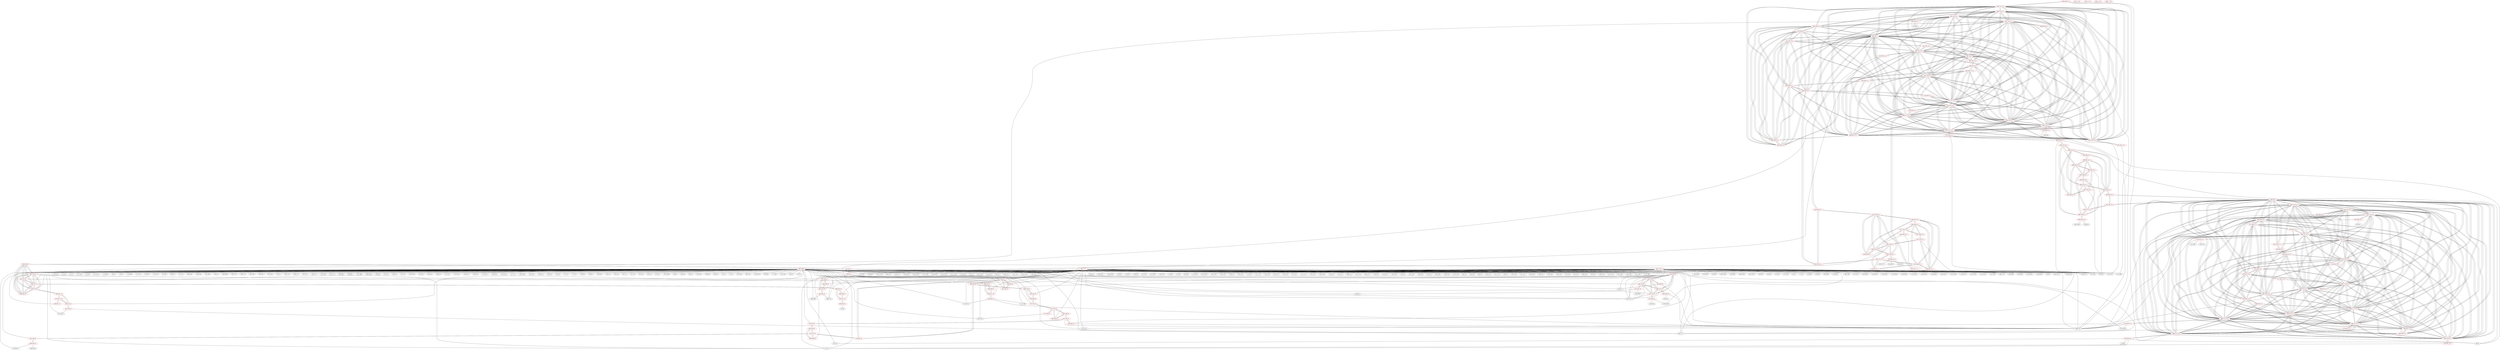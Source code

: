 graph {
	434 [label="(434) R35_T2" color=red]
	455 [label="(455) T16_T1"]
	454 [label="(454) T15_T1"]
	469 [label="(469) R35_T1"]
	453 [label="(453) T14_T1"]
	456 [label="(456) T17_T1"]
	435 [label="(435) R52_T1"]
	433 [label="(433) T22_T1"]
	435 [label="(435) R52_T1" color=red]
	438 [label="(438) D2"]
	439 [label="(439) C8"]
	434 [label="(434) R35_T2"]
	433 [label="(433) T22_T1"]
	436 [label="(436) R58_T1" color=red]
	437 [label="(437) R57_T1"]
	438 [label="(438) D2"]
	437 [label="(437) R57_T1" color=red]
	436 [label="(436) R58_T1"]
	438 [label="(438) D2"]
	438 [label="(438) D2" color=red]
	435 [label="(435) R52_T1"]
	439 [label="(439) C8"]
	436 [label="(436) R58_T1"]
	437 [label="(437) R57_T1"]
	479 [label="(479) R51_P1"]
	488 [label="(488) R50_P1"]
	439 [label="(439) C8" color=red]
	438 [label="(438) D2"]
	435 [label="(435) R52_T1"]
	440 [label="(440) R36_T2" color=red]
	109 [label="(109) U7"]
	368 [label="(368) U16"]
	445 [label="(445) T18_T2"]
	441 [label="(441) R37_T2" color=red]
	334 [label="(334) D1"]
	416 [label="(416) FB11"]
	446 [label="(446) T19_T2"]
	442 [label="(442) R38_T2" color=red]
	163 [label="(163) R143"]
	130 [label="(130) D14"]
	447 [label="(447) T20_T2"]
	443 [label="(443) R39_T2" color=red]
	34 [label="(34) R10"]
	368 [label="(368) U16"]
	448 [label="(448) T21_T2"]
	444 [label="(444) R40_T2" color=red]
	433 [label="(433) T22_T1"]
	446 [label="(446) T19_T2"]
	445 [label="(445) T18_T2"]
	448 [label="(448) T21_T2"]
	447 [label="(447) T20_T2"]
	445 [label="(445) T18_T2" color=red]
	433 [label="(433) T22_T1"]
	446 [label="(446) T19_T2"]
	444 [label="(444) R40_T2"]
	448 [label="(448) T21_T2"]
	447 [label="(447) T20_T2"]
	440 [label="(440) R36_T2"]
	446 [label="(446) T19_T2" color=red]
	433 [label="(433) T22_T1"]
	445 [label="(445) T18_T2"]
	444 [label="(444) R40_T2"]
	448 [label="(448) T21_T2"]
	447 [label="(447) T20_T2"]
	441 [label="(441) R37_T2"]
	447 [label="(447) T20_T2" color=red]
	433 [label="(433) T22_T1"]
	446 [label="(446) T19_T2"]
	445 [label="(445) T18_T2"]
	444 [label="(444) R40_T2"]
	448 [label="(448) T21_T2"]
	442 [label="(442) R38_T2"]
	448 [label="(448) T21_T2" color=red]
	433 [label="(433) T22_T1"]
	446 [label="(446) T19_T2"]
	445 [label="(445) T18_T2"]
	444 [label="(444) R40_T2"]
	447 [label="(447) T20_T2"]
	443 [label="(443) R39_T2"]
	449 [label="(449) T10_T1" color=red]
	457 [label="(457) R23_T1"]
	465 [label="(465) R31_T1"]
	470 [label="(470) R27_T1_T"]
	450 [label="(450) T11_T1" color=red]
	462 [label="(462) R24_T1"]
	466 [label="(466) R32_T1"]
	459 [label="(459) R28_T1"]
	451 [label="(451) T12_T1" color=red]
	467 [label="(467) R33_T1"]
	460 [label="(460) R29_T1"]
	461 [label="(461) R25_T1"]
	452 [label="(452) T13_T1" color=red]
	464 [label="(464) R30_T1"]
	468 [label="(468) R34_T1"]
	463 [label="(463) R26_T1"]
	453 [label="(453) T14_T1" color=red]
	455 [label="(455) T16_T1"]
	454 [label="(454) T15_T1"]
	469 [label="(469) R35_T1"]
	456 [label="(456) T17_T1"]
	434 [label="(434) R35_T2"]
	465 [label="(465) R31_T1"]
	454 [label="(454) T15_T1" color=red]
	455 [label="(455) T16_T1"]
	469 [label="(469) R35_T1"]
	453 [label="(453) T14_T1"]
	456 [label="(456) T17_T1"]
	434 [label="(434) R35_T2"]
	466 [label="(466) R32_T1"]
	455 [label="(455) T16_T1" color=red]
	454 [label="(454) T15_T1"]
	469 [label="(469) R35_T1"]
	453 [label="(453) T14_T1"]
	456 [label="(456) T17_T1"]
	434 [label="(434) R35_T2"]
	467 [label="(467) R33_T1"]
	456 [label="(456) T17_T1" color=red]
	455 [label="(455) T16_T1"]
	454 [label="(454) T15_T1"]
	469 [label="(469) R35_T1"]
	453 [label="(453) T14_T1"]
	434 [label="(434) R35_T2"]
	468 [label="(468) R34_T1"]
	457 [label="(457) R23_T1" color=red]
	413 [label="(413) R97"]
	401 [label="(401) U17"]
	449 [label="(449) T10_T1"]
	458 [label="(458) R27_T1" color=red]
	470 [label="(470) R27_T1_T"]
	459 [label="(459) R28_T1" color=red]
	466 [label="(466) R32_T1"]
	450 [label="(450) T11_T1"]
	460 [label="(460) R29_T1" color=red]
	467 [label="(467) R33_T1"]
	451 [label="(451) T12_T1"]
	461 [label="(461) R25_T1" color=red]
	400 [label="(400) R88"]
	398 [label="(398) U14"]
	451 [label="(451) T12_T1"]
	462 [label="(462) R24_T1" color=red]
	117 [label="(117) R49"]
	110 [label="(110) U10"]
	368 [label="(368) U16"]
	450 [label="(450) T11_T1"]
	463 [label="(463) R26_T1" color=red]
	10 [label="(10) F5"]
	452 [label="(452) T13_T1"]
	464 [label="(464) R30_T1" color=red]
	468 [label="(468) R34_T1"]
	452 [label="(452) T13_T1"]
	465 [label="(465) R31_T1" color=red]
	449 [label="(449) T10_T1"]
	470 [label="(470) R27_T1_T"]
	453 [label="(453) T14_T1"]
	466 [label="(466) R32_T1" color=red]
	454 [label="(454) T15_T1"]
	459 [label="(459) R28_T1"]
	450 [label="(450) T11_T1"]
	467 [label="(467) R33_T1" color=red]
	455 [label="(455) T16_T1"]
	460 [label="(460) R29_T1"]
	451 [label="(451) T12_T1"]
	468 [label="(468) R34_T1" color=red]
	456 [label="(456) T17_T1"]
	464 [label="(464) R30_T1"]
	452 [label="(452) T13_T1"]
	469 [label="(469) R35_T1" color=red]
	455 [label="(455) T16_T1"]
	454 [label="(454) T15_T1"]
	453 [label="(453) T14_T1"]
	456 [label="(456) T17_T1"]
	434 [label="(434) R35_T2"]
	470 [label="(470) R27_T1_T" color=red]
	449 [label="(449) T10_T1"]
	465 [label="(465) R31_T1"]
	458 [label="(458) R27_T1"]
	471 [label="(471) T23_P1" color=red]
	481 [label="(481) R48_P1"]
	484 [label="(484) R43_P1"]
	472 [label="(472) T24_P1"]
	477 [label="(477) R44_P1"]
	472 [label="(472) T24_P1" color=red]
	478 [label="(478) R46_P1"]
	471 [label="(471) T23_P1"]
	473 [label="(473) T27_P1" color=red]
	479 [label="(479) R51_P1"]
	474 [label="(474) T28_P1"]
	482 [label="(482) R53_P1"]
	485 [label="(485) R49_P1"]
	474 [label="(474) T28_P1" color=red]
	480 [label="(480) R52_P1"]
	473 [label="(473) T27_P1"]
	475 [label="(475) T25_P1" color=red]
	476 [label="(476) T29_P1"]
	481 [label="(481) R48_P1"]
	483 [label="(483) R45_P1"]
	368 [label="(368) U16"]
	476 [label="(476) T29_P1" color=red]
	475 [label="(475) T25_P1"]
	482 [label="(482) R53_P1"]
	477 [label="(477) R44_P1" color=red]
	324 [label="(324) U20"]
	471 [label="(471) T23_P1"]
	478 [label="(478) R46_P1" color=red]
	486 [label="(486) T26_P1"]
	487 [label="(487) R47_P1"]
	472 [label="(472) T24_P1"]
	479 [label="(479) R51_P1" color=red]
	473 [label="(473) T27_P1"]
	488 [label="(488) R50_P1"]
	438 [label="(438) D2"]
	480 [label="(480) R52_P1" color=red]
	184 [label="(184) R131"]
	185 [label="(185) D21"]
	474 [label="(474) T28_P1"]
	481 [label="(481) R48_P1" color=red]
	475 [label="(475) T25_P1"]
	471 [label="(471) T23_P1"]
	484 [label="(484) R43_P1"]
	482 [label="(482) R53_P1" color=red]
	476 [label="(476) T29_P1"]
	473 [label="(473) T27_P1"]
	485 [label="(485) R49_P1"]
	483 [label="(483) R45_P1" color=red]
	475 [label="(475) T25_P1"]
	368 [label="(368) U16"]
	484 [label="(484) R43_P1" color=red]
	481 [label="(481) R48_P1"]
	471 [label="(471) T23_P1"]
	485 [label="(485) R49_P1" color=red]
	473 [label="(473) T27_P1"]
	482 [label="(482) R53_P1"]
	486 [label="(486) T26_P1" color=red]
	488 [label="(488) R50_P1"]
	478 [label="(478) R46_P1"]
	487 [label="(487) R47_P1"]
	487 [label="(487) R47_P1" color=red]
	486 [label="(486) T26_P1"]
	478 [label="(478) R46_P1"]
	488 [label="(488) R50_P1" color=red]
	486 [label="(486) T26_P1"]
	479 [label="(479) R51_P1"]
	438 [label="(438) D2"]
	489 [label="(489) T22_T1_2" color=red]
	503 [label="(503) T20_T2_2"]
	501 [label="(501) T18_T2_2"]
	502 [label="(502) T19_T2_2"]
	504 [label="(504) T21_T2_2"]
	493 [label="(493) R57_T1_2"]
	494 [label="(494) D2_2"]
	506 [label="(506) T11_T1_2"]
	511 [label="(511) T16_T1_2"]
	512 [label="(512) T17_T1_2"]
	505 [label="(505) T10_T1_2"]
	507 [label="(507) T12_T1_2"]
	508 [label="(508) T13_T1_2"]
	509 [label="(509) T14_T1_2"]
	510 [label="(510) T15_T1_2"]
	495 [label="(495) C8_2"]
	500 [label="(500) R40_T2_2"]
	491 [label="(491) R52_T1_2"]
	490 [label="(490) R35_T2_2"]
	490 [label="(490) R35_T2_2" color=red]
	511 [label="(511) T16_T1_2"]
	510 [label="(510) T15_T1_2"]
	526 [label="(526) R35_T1_T_2"]
	509 [label="(509) T14_T1_2"]
	512 [label="(512) T17_T1_2"]
	491 [label="(491) R52_T1_2"]
	489 [label="(489) T22_T1_2"]
	491 [label="(491) R52_T1_2" color=red]
	494 [label="(494) D2_2"]
	495 [label="(495) C8_2"]
	490 [label="(490) R35_T2_2"]
	489 [label="(489) T22_T1_2"]
	492 [label="(492) R58_T1_2" color=red]
	493 [label="(493) R57_T1_2"]
	494 [label="(494) D2_2"]
	516 [label="(516) R29_T1_2"]
	525 [label="(525) R35_T1_2"]
	500 [label="(500) R40_T2_2"]
	520 [label="(520) R30_T1_2"]
	514 [label="(514) R27_T1_2"]
	515 [label="(515) R28_T1_2"]
	493 [label="(493) R57_T1_2" color=red]
	503 [label="(503) T20_T2_2"]
	501 [label="(501) T18_T2_2"]
	502 [label="(502) T19_T2_2"]
	504 [label="(504) T21_T2_2"]
	489 [label="(489) T22_T1_2"]
	494 [label="(494) D2_2"]
	506 [label="(506) T11_T1_2"]
	511 [label="(511) T16_T1_2"]
	512 [label="(512) T17_T1_2"]
	505 [label="(505) T10_T1_2"]
	507 [label="(507) T12_T1_2"]
	508 [label="(508) T13_T1_2"]
	509 [label="(509) T14_T1_2"]
	510 [label="(510) T15_T1_2"]
	495 [label="(495) C8_2"]
	492 [label="(492) R58_T1_2"]
	494 [label="(494) D2_2" color=red]
	503 [label="(503) T20_T2_2"]
	501 [label="(501) T18_T2_2"]
	502 [label="(502) T19_T2_2"]
	504 [label="(504) T21_T2_2"]
	493 [label="(493) R57_T1_2"]
	489 [label="(489) T22_T1_2"]
	506 [label="(506) T11_T1_2"]
	511 [label="(511) T16_T1_2"]
	512 [label="(512) T17_T1_2"]
	505 [label="(505) T10_T1_2"]
	507 [label="(507) T12_T1_2"]
	508 [label="(508) T13_T1_2"]
	509 [label="(509) T14_T1_2"]
	510 [label="(510) T15_T1_2"]
	495 [label="(495) C8_2"]
	491 [label="(491) R52_T1_2"]
	492 [label="(492) R58_T1_2"]
	516 [label="(516) R29_T1_2"]
	525 [label="(525) R35_T1_2"]
	500 [label="(500) R40_T2_2"]
	520 [label="(520) R30_T1_2"]
	514 [label="(514) R27_T1_2"]
	515 [label="(515) R28_T1_2"]
	535 [label="(535) R51_P1_2"]
	544 [label="(544) R50_P1_2"]
	495 [label="(495) C8_2" color=red]
	503 [label="(503) T20_T2_2"]
	501 [label="(501) T18_T2_2"]
	502 [label="(502) T19_T2_2"]
	504 [label="(504) T21_T2_2"]
	493 [label="(493) R57_T1_2"]
	489 [label="(489) T22_T1_2"]
	494 [label="(494) D2_2"]
	506 [label="(506) T11_T1_2"]
	511 [label="(511) T16_T1_2"]
	512 [label="(512) T17_T1_2"]
	505 [label="(505) T10_T1_2"]
	507 [label="(507) T12_T1_2"]
	508 [label="(508) T13_T1_2"]
	509 [label="(509) T14_T1_2"]
	510 [label="(510) T15_T1_2"]
	491 [label="(491) R52_T1_2"]
	496 [label="(496) R36_T2_2" color=red]
	368 [label="(368) U16"]
	501 [label="(501) T18_T2_2"]
	497 [label="(497) R37_T2_2" color=red]
	368 [label="(368) U16"]
	502 [label="(502) T19_T2_2"]
	498 [label="(498) R38_T2_2" color=red]
	57 [label="(57) U1"]
	41 [label="(41) R20"]
	503 [label="(503) T20_T2_2"]
	499 [label="(499) R39_T2_2" color=red]
	414 [label="(414) R98"]
	401 [label="(401) U17"]
	504 [label="(504) T21_T2_2"]
	500 [label="(500) R40_T2_2" color=red]
	516 [label="(516) R29_T1_2"]
	525 [label="(525) R35_T1_2"]
	520 [label="(520) R30_T1_2"]
	494 [label="(494) D2_2"]
	492 [label="(492) R58_T1_2"]
	514 [label="(514) R27_T1_2"]
	515 [label="(515) R28_T1_2"]
	489 [label="(489) T22_T1_2"]
	502 [label="(502) T19_T2_2"]
	501 [label="(501) T18_T2_2"]
	504 [label="(504) T21_T2_2"]
	503 [label="(503) T20_T2_2"]
	501 [label="(501) T18_T2_2" color=red]
	503 [label="(503) T20_T2_2"]
	502 [label="(502) T19_T2_2"]
	504 [label="(504) T21_T2_2"]
	493 [label="(493) R57_T1_2"]
	489 [label="(489) T22_T1_2"]
	494 [label="(494) D2_2"]
	506 [label="(506) T11_T1_2"]
	511 [label="(511) T16_T1_2"]
	512 [label="(512) T17_T1_2"]
	505 [label="(505) T10_T1_2"]
	507 [label="(507) T12_T1_2"]
	508 [label="(508) T13_T1_2"]
	509 [label="(509) T14_T1_2"]
	510 [label="(510) T15_T1_2"]
	495 [label="(495) C8_2"]
	500 [label="(500) R40_T2_2"]
	496 [label="(496) R36_T2_2"]
	502 [label="(502) T19_T2_2" color=red]
	503 [label="(503) T20_T2_2"]
	501 [label="(501) T18_T2_2"]
	504 [label="(504) T21_T2_2"]
	493 [label="(493) R57_T1_2"]
	489 [label="(489) T22_T1_2"]
	494 [label="(494) D2_2"]
	506 [label="(506) T11_T1_2"]
	511 [label="(511) T16_T1_2"]
	512 [label="(512) T17_T1_2"]
	505 [label="(505) T10_T1_2"]
	507 [label="(507) T12_T1_2"]
	508 [label="(508) T13_T1_2"]
	509 [label="(509) T14_T1_2"]
	510 [label="(510) T15_T1_2"]
	495 [label="(495) C8_2"]
	500 [label="(500) R40_T2_2"]
	497 [label="(497) R37_T2_2"]
	503 [label="(503) T20_T2_2" color=red]
	501 [label="(501) T18_T2_2"]
	502 [label="(502) T19_T2_2"]
	504 [label="(504) T21_T2_2"]
	493 [label="(493) R57_T1_2"]
	489 [label="(489) T22_T1_2"]
	494 [label="(494) D2_2"]
	506 [label="(506) T11_T1_2"]
	511 [label="(511) T16_T1_2"]
	512 [label="(512) T17_T1_2"]
	505 [label="(505) T10_T1_2"]
	507 [label="(507) T12_T1_2"]
	508 [label="(508) T13_T1_2"]
	509 [label="(509) T14_T1_2"]
	510 [label="(510) T15_T1_2"]
	495 [label="(495) C8_2"]
	500 [label="(500) R40_T2_2"]
	498 [label="(498) R38_T2_2"]
	504 [label="(504) T21_T2_2" color=red]
	503 [label="(503) T20_T2_2"]
	501 [label="(501) T18_T2_2"]
	502 [label="(502) T19_T2_2"]
	493 [label="(493) R57_T1_2"]
	489 [label="(489) T22_T1_2"]
	494 [label="(494) D2_2"]
	506 [label="(506) T11_T1_2"]
	511 [label="(511) T16_T1_2"]
	512 [label="(512) T17_T1_2"]
	505 [label="(505) T10_T1_2"]
	507 [label="(507) T12_T1_2"]
	508 [label="(508) T13_T1_2"]
	509 [label="(509) T14_T1_2"]
	510 [label="(510) T15_T1_2"]
	495 [label="(495) C8_2"]
	500 [label="(500) R40_T2_2"]
	499 [label="(499) R39_T2_2"]
	505 [label="(505) T10_T1_2" color=red]
	503 [label="(503) T20_T2_2"]
	501 [label="(501) T18_T2_2"]
	502 [label="(502) T19_T2_2"]
	504 [label="(504) T21_T2_2"]
	493 [label="(493) R57_T1_2"]
	489 [label="(489) T22_T1_2"]
	494 [label="(494) D2_2"]
	506 [label="(506) T11_T1_2"]
	511 [label="(511) T16_T1_2"]
	512 [label="(512) T17_T1_2"]
	507 [label="(507) T12_T1_2"]
	508 [label="(508) T13_T1_2"]
	509 [label="(509) T14_T1_2"]
	510 [label="(510) T15_T1_2"]
	495 [label="(495) C8_2"]
	513 [label="(513) R23_T1_2"]
	521 [label="(521) R31_T1_2"]
	514 [label="(514) R27_T1_2"]
	506 [label="(506) T11_T1_2" color=red]
	503 [label="(503) T20_T2_2"]
	501 [label="(501) T18_T2_2"]
	502 [label="(502) T19_T2_2"]
	504 [label="(504) T21_T2_2"]
	493 [label="(493) R57_T1_2"]
	489 [label="(489) T22_T1_2"]
	494 [label="(494) D2_2"]
	511 [label="(511) T16_T1_2"]
	512 [label="(512) T17_T1_2"]
	505 [label="(505) T10_T1_2"]
	507 [label="(507) T12_T1_2"]
	508 [label="(508) T13_T1_2"]
	509 [label="(509) T14_T1_2"]
	510 [label="(510) T15_T1_2"]
	495 [label="(495) C8_2"]
	518 [label="(518) R24_T1_2"]
	522 [label="(522) R32_T1_2"]
	515 [label="(515) R28_T1_2"]
	507 [label="(507) T12_T1_2" color=red]
	503 [label="(503) T20_T2_2"]
	501 [label="(501) T18_T2_2"]
	502 [label="(502) T19_T2_2"]
	504 [label="(504) T21_T2_2"]
	493 [label="(493) R57_T1_2"]
	489 [label="(489) T22_T1_2"]
	494 [label="(494) D2_2"]
	506 [label="(506) T11_T1_2"]
	511 [label="(511) T16_T1_2"]
	512 [label="(512) T17_T1_2"]
	505 [label="(505) T10_T1_2"]
	508 [label="(508) T13_T1_2"]
	509 [label="(509) T14_T1_2"]
	510 [label="(510) T15_T1_2"]
	495 [label="(495) C8_2"]
	523 [label="(523) R33_T1_2"]
	516 [label="(516) R29_T1_2"]
	517 [label="(517) R25_T1_2"]
	508 [label="(508) T13_T1_2" color=red]
	503 [label="(503) T20_T2_2"]
	501 [label="(501) T18_T2_2"]
	502 [label="(502) T19_T2_2"]
	504 [label="(504) T21_T2_2"]
	493 [label="(493) R57_T1_2"]
	489 [label="(489) T22_T1_2"]
	494 [label="(494) D2_2"]
	506 [label="(506) T11_T1_2"]
	511 [label="(511) T16_T1_2"]
	512 [label="(512) T17_T1_2"]
	505 [label="(505) T10_T1_2"]
	507 [label="(507) T12_T1_2"]
	509 [label="(509) T14_T1_2"]
	510 [label="(510) T15_T1_2"]
	495 [label="(495) C8_2"]
	520 [label="(520) R30_T1_2"]
	524 [label="(524) R34_T1_2"]
	519 [label="(519) R26_T1_2"]
	509 [label="(509) T14_T1_2" color=red]
	503 [label="(503) T20_T2_2"]
	501 [label="(501) T18_T2_2"]
	502 [label="(502) T19_T2_2"]
	504 [label="(504) T21_T2_2"]
	493 [label="(493) R57_T1_2"]
	489 [label="(489) T22_T1_2"]
	494 [label="(494) D2_2"]
	506 [label="(506) T11_T1_2"]
	511 [label="(511) T16_T1_2"]
	512 [label="(512) T17_T1_2"]
	505 [label="(505) T10_T1_2"]
	507 [label="(507) T12_T1_2"]
	508 [label="(508) T13_T1_2"]
	510 [label="(510) T15_T1_2"]
	495 [label="(495) C8_2"]
	526 [label="(526) R35_T1_T_2"]
	490 [label="(490) R35_T2_2"]
	521 [label="(521) R31_T1_2"]
	510 [label="(510) T15_T1_2" color=red]
	503 [label="(503) T20_T2_2"]
	501 [label="(501) T18_T2_2"]
	502 [label="(502) T19_T2_2"]
	504 [label="(504) T21_T2_2"]
	493 [label="(493) R57_T1_2"]
	489 [label="(489) T22_T1_2"]
	494 [label="(494) D2_2"]
	506 [label="(506) T11_T1_2"]
	511 [label="(511) T16_T1_2"]
	512 [label="(512) T17_T1_2"]
	505 [label="(505) T10_T1_2"]
	507 [label="(507) T12_T1_2"]
	508 [label="(508) T13_T1_2"]
	509 [label="(509) T14_T1_2"]
	495 [label="(495) C8_2"]
	526 [label="(526) R35_T1_T_2"]
	490 [label="(490) R35_T2_2"]
	522 [label="(522) R32_T1_2"]
	511 [label="(511) T16_T1_2" color=red]
	503 [label="(503) T20_T2_2"]
	501 [label="(501) T18_T2_2"]
	502 [label="(502) T19_T2_2"]
	504 [label="(504) T21_T2_2"]
	493 [label="(493) R57_T1_2"]
	489 [label="(489) T22_T1_2"]
	494 [label="(494) D2_2"]
	506 [label="(506) T11_T1_2"]
	512 [label="(512) T17_T1_2"]
	505 [label="(505) T10_T1_2"]
	507 [label="(507) T12_T1_2"]
	508 [label="(508) T13_T1_2"]
	509 [label="(509) T14_T1_2"]
	510 [label="(510) T15_T1_2"]
	495 [label="(495) C8_2"]
	526 [label="(526) R35_T1_T_2"]
	490 [label="(490) R35_T2_2"]
	523 [label="(523) R33_T1_2"]
	512 [label="(512) T17_T1_2" color=red]
	503 [label="(503) T20_T2_2"]
	501 [label="(501) T18_T2_2"]
	502 [label="(502) T19_T2_2"]
	504 [label="(504) T21_T2_2"]
	493 [label="(493) R57_T1_2"]
	489 [label="(489) T22_T1_2"]
	494 [label="(494) D2_2"]
	506 [label="(506) T11_T1_2"]
	511 [label="(511) T16_T1_2"]
	505 [label="(505) T10_T1_2"]
	507 [label="(507) T12_T1_2"]
	508 [label="(508) T13_T1_2"]
	509 [label="(509) T14_T1_2"]
	510 [label="(510) T15_T1_2"]
	495 [label="(495) C8_2"]
	526 [label="(526) R35_T1_T_2"]
	490 [label="(490) R35_T2_2"]
	524 [label="(524) R34_T1_2"]
	513 [label="(513) R23_T1_2" color=red]
	52 [label="(52) R81"]
	57 [label="(57) U1"]
	505 [label="(505) T10_T1_2"]
	514 [label="(514) R27_T1_2" color=red]
	516 [label="(516) R29_T1_2"]
	525 [label="(525) R35_T1_2"]
	500 [label="(500) R40_T2_2"]
	520 [label="(520) R30_T1_2"]
	494 [label="(494) D2_2"]
	492 [label="(492) R58_T1_2"]
	515 [label="(515) R28_T1_2"]
	505 [label="(505) T10_T1_2"]
	521 [label="(521) R31_T1_2"]
	515 [label="(515) R28_T1_2" color=red]
	516 [label="(516) R29_T1_2"]
	525 [label="(525) R35_T1_2"]
	500 [label="(500) R40_T2_2"]
	520 [label="(520) R30_T1_2"]
	494 [label="(494) D2_2"]
	492 [label="(492) R58_T1_2"]
	514 [label="(514) R27_T1_2"]
	522 [label="(522) R32_T1_2"]
	506 [label="(506) T11_T1_2"]
	516 [label="(516) R29_T1_2" color=red]
	525 [label="(525) R35_T1_2"]
	500 [label="(500) R40_T2_2"]
	520 [label="(520) R30_T1_2"]
	494 [label="(494) D2_2"]
	492 [label="(492) R58_T1_2"]
	514 [label="(514) R27_T1_2"]
	515 [label="(515) R28_T1_2"]
	523 [label="(523) R33_T1_2"]
	507 [label="(507) T12_T1_2"]
	517 [label="(517) R25_T1_2" color=red]
	589 [label="(589) R44_P1_3"]
	61 [label="(61) C64"]
	58 [label="(58) J5"]
	507 [label="(507) T12_T1_2"]
	518 [label="(518) R24_T1_2" color=red]
	401 [label="(401) U17"]
	386 [label="(386) U19"]
	389 [label="(389) R103"]
	506 [label="(506) T11_T1_2"]
	519 [label="(519) R26_T1_2" color=red]
	315 [label="(315) U21"]
	313 [label="(313) C97"]
	508 [label="(508) T13_T1_2"]
	520 [label="(520) R30_T1_2" color=red]
	516 [label="(516) R29_T1_2"]
	525 [label="(525) R35_T1_2"]
	500 [label="(500) R40_T2_2"]
	494 [label="(494) D2_2"]
	492 [label="(492) R58_T1_2"]
	514 [label="(514) R27_T1_2"]
	515 [label="(515) R28_T1_2"]
	524 [label="(524) R34_T1_2"]
	508 [label="(508) T13_T1_2"]
	521 [label="(521) R31_T1_2" color=red]
	505 [label="(505) T10_T1_2"]
	514 [label="(514) R27_T1_2"]
	509 [label="(509) T14_T1_2"]
	522 [label="(522) R32_T1_2" color=red]
	510 [label="(510) T15_T1_2"]
	515 [label="(515) R28_T1_2"]
	506 [label="(506) T11_T1_2"]
	523 [label="(523) R33_T1_2" color=red]
	511 [label="(511) T16_T1_2"]
	516 [label="(516) R29_T1_2"]
	507 [label="(507) T12_T1_2"]
	524 [label="(524) R34_T1_2" color=red]
	512 [label="(512) T17_T1_2"]
	520 [label="(520) R30_T1_2"]
	508 [label="(508) T13_T1_2"]
	525 [label="(525) R35_T1_2" color=red]
	516 [label="(516) R29_T1_2"]
	500 [label="(500) R40_T2_2"]
	520 [label="(520) R30_T1_2"]
	494 [label="(494) D2_2"]
	492 [label="(492) R58_T1_2"]
	514 [label="(514) R27_T1_2"]
	515 [label="(515) R28_T1_2"]
	526 [label="(526) R35_T1_T_2"]
	526 [label="(526) R35_T1_T_2" color=red]
	511 [label="(511) T16_T1_2"]
	510 [label="(510) T15_T1_2"]
	509 [label="(509) T14_T1_2"]
	512 [label="(512) T17_T1_2"]
	490 [label="(490) R35_T2_2"]
	525 [label="(525) R35_T1_2"]
	527 [label="(527) T23_P1_2" color=red]
	537 [label="(537) R48_P1_2"]
	540 [label="(540) R43_P1_2"]
	528 [label="(528) T24_P1_2"]
	533 [label="(533) R44_P1_2"]
	528 [label="(528) T24_P1_2" color=red]
	542 [label="(542) T26_P1_2"]
	532 [label="(532) T29_P1_2"]
	530 [label="(530) T28_P1_2"]
	534 [label="(534) R46_P1_2"]
	527 [label="(527) T23_P1_2"]
	529 [label="(529) T27_P1_2" color=red]
	535 [label="(535) R51_P1_2"]
	530 [label="(530) T28_P1_2"]
	538 [label="(538) R53_P1_2"]
	541 [label="(541) R49_P1_2"]
	530 [label="(530) T28_P1_2" color=red]
	542 [label="(542) T26_P1_2"]
	528 [label="(528) T24_P1_2"]
	532 [label="(532) T29_P1_2"]
	536 [label="(536) R52_P1_2"]
	529 [label="(529) T27_P1_2"]
	531 [label="(531) T25_P1_2" color=red]
	532 [label="(532) T29_P1_2"]
	537 [label="(537) R48_P1_2"]
	539 [label="(539) R45_P1_2"]
	168 [label="(168) R111"]
	532 [label="(532) T29_P1_2" color=red]
	542 [label="(542) T26_P1_2"]
	528 [label="(528) T24_P1_2"]
	530 [label="(530) T28_P1_2"]
	531 [label="(531) T25_P1_2"]
	538 [label="(538) R53_P1_2"]
	533 [label="(533) R44_P1_2" color=red]
	368 [label="(368) U16"]
	166 [label="(166) Q6"]
	527 [label="(527) T23_P1_2"]
	534 [label="(534) R46_P1_2" color=red]
	542 [label="(542) T26_P1_2"]
	543 [label="(543) R47_P1_2"]
	528 [label="(528) T24_P1_2"]
	535 [label="(535) R51_P1_2" color=red]
	529 [label="(529) T27_P1_2"]
	544 [label="(544) R50_P1_2"]
	494 [label="(494) D2_2"]
	536 [label="(536) R52_P1_2" color=red]
	260 [label="(260) D10"]
	235 [label="(235) U11"]
	261 [label="(261) JP10"]
	530 [label="(530) T28_P1_2"]
	537 [label="(537) R48_P1_2" color=red]
	531 [label="(531) T25_P1_2"]
	527 [label="(527) T23_P1_2"]
	540 [label="(540) R43_P1_2"]
	538 [label="(538) R53_P1_2" color=red]
	532 [label="(532) T29_P1_2"]
	529 [label="(529) T27_P1_2"]
	541 [label="(541) R49_P1_2"]
	539 [label="(539) R45_P1_2" color=red]
	543 [label="(543) R47_P1_2"]
	540 [label="(540) R43_P1_2"]
	541 [label="(541) R49_P1_2"]
	531 [label="(531) T25_P1_2"]
	168 [label="(168) R111"]
	540 [label="(540) R43_P1_2" color=red]
	537 [label="(537) R48_P1_2"]
	527 [label="(527) T23_P1_2"]
	543 [label="(543) R47_P1_2"]
	539 [label="(539) R45_P1_2"]
	541 [label="(541) R49_P1_2"]
	541 [label="(541) R49_P1_2" color=red]
	543 [label="(543) R47_P1_2"]
	539 [label="(539) R45_P1_2"]
	540 [label="(540) R43_P1_2"]
	529 [label="(529) T27_P1_2"]
	538 [label="(538) R53_P1_2"]
	542 [label="(542) T26_P1_2" color=red]
	544 [label="(544) R50_P1_2"]
	528 [label="(528) T24_P1_2"]
	532 [label="(532) T29_P1_2"]
	530 [label="(530) T28_P1_2"]
	534 [label="(534) R46_P1_2"]
	543 [label="(543) R47_P1_2"]
	543 [label="(543) R47_P1_2" color=red]
	539 [label="(539) R45_P1_2"]
	540 [label="(540) R43_P1_2"]
	541 [label="(541) R49_P1_2"]
	542 [label="(542) T26_P1_2"]
	534 [label="(534) R46_P1_2"]
	544 [label="(544) R50_P1_2" color=red]
	542 [label="(542) T26_P1_2"]
	535 [label="(535) R51_P1_2"]
	494 [label="(494) D2_2"]
	545 [label="(545) T22_T1_3" color=red]
	559 [label="(559) T20_T2_3"]
	557 [label="(557) T18_T2_3"]
	558 [label="(558) T19_T2_3"]
	560 [label="(560) T21_T2_3"]
	549 [label="(549) R57_T1_3"]
	550 [label="(550) D2_3"]
	562 [label="(562) T11_T1_3"]
	567 [label="(567) T16_T1_3"]
	568 [label="(568) T17_T1_3"]
	561 [label="(561) T10_T1_3"]
	563 [label="(563) T12_T1_3"]
	564 [label="(564) T13_T1_3"]
	565 [label="(565) T14_T1_3"]
	566 [label="(566) T15_T1_3"]
	551 [label="(551) C8_3"]
	556 [label="(556) R40_T2_3"]
	547 [label="(547) R52_T1_3"]
	546 [label="(546) R35_T2_3"]
	546 [label="(546) R35_T2_3" color=red]
	547 [label="(547) R52_T1_3"]
	545 [label="(545) T22_T1_3"]
	582 [label="(582) R35_T2_T_3"]
	547 [label="(547) R52_T1_3" color=red]
	550 [label="(550) D2_3"]
	551 [label="(551) C8_3"]
	546 [label="(546) R35_T2_3"]
	545 [label="(545) T22_T1_3"]
	548 [label="(548) R58_T1_3" color=red]
	549 [label="(549) R57_T1_3"]
	550 [label="(550) D2_3"]
	572 [label="(572) R29_T1_3"]
	581 [label="(581) R35_T1_3"]
	556 [label="(556) R40_T2_3"]
	576 [label="(576) R30_T1_3"]
	570 [label="(570) R27_T1_3"]
	571 [label="(571) R28_T1_3"]
	549 [label="(549) R57_T1_3" color=red]
	559 [label="(559) T20_T2_3"]
	557 [label="(557) T18_T2_3"]
	558 [label="(558) T19_T2_3"]
	560 [label="(560) T21_T2_3"]
	545 [label="(545) T22_T1_3"]
	550 [label="(550) D2_3"]
	562 [label="(562) T11_T1_3"]
	567 [label="(567) T16_T1_3"]
	568 [label="(568) T17_T1_3"]
	561 [label="(561) T10_T1_3"]
	563 [label="(563) T12_T1_3"]
	564 [label="(564) T13_T1_3"]
	565 [label="(565) T14_T1_3"]
	566 [label="(566) T15_T1_3"]
	551 [label="(551) C8_3"]
	548 [label="(548) R58_T1_3"]
	550 [label="(550) D2_3" color=red]
	559 [label="(559) T20_T2_3"]
	557 [label="(557) T18_T2_3"]
	558 [label="(558) T19_T2_3"]
	560 [label="(560) T21_T2_3"]
	549 [label="(549) R57_T1_3"]
	545 [label="(545) T22_T1_3"]
	562 [label="(562) T11_T1_3"]
	567 [label="(567) T16_T1_3"]
	568 [label="(568) T17_T1_3"]
	561 [label="(561) T10_T1_3"]
	563 [label="(563) T12_T1_3"]
	564 [label="(564) T13_T1_3"]
	565 [label="(565) T14_T1_3"]
	566 [label="(566) T15_T1_3"]
	551 [label="(551) C8_3"]
	547 [label="(547) R52_T1_3"]
	548 [label="(548) R58_T1_3"]
	572 [label="(572) R29_T1_3"]
	581 [label="(581) R35_T1_3"]
	556 [label="(556) R40_T2_3"]
	576 [label="(576) R30_T1_3"]
	570 [label="(570) R27_T1_3"]
	571 [label="(571) R28_T1_3"]
	591 [label="(591) R51_P1_3"]
	600 [label="(600) R50_P1_3"]
	551 [label="(551) C8_3" color=red]
	559 [label="(559) T20_T2_3"]
	557 [label="(557) T18_T2_3"]
	558 [label="(558) T19_T2_3"]
	560 [label="(560) T21_T2_3"]
	549 [label="(549) R57_T1_3"]
	545 [label="(545) T22_T1_3"]
	550 [label="(550) D2_3"]
	562 [label="(562) T11_T1_3"]
	567 [label="(567) T16_T1_3"]
	568 [label="(568) T17_T1_3"]
	561 [label="(561) T10_T1_3"]
	563 [label="(563) T12_T1_3"]
	564 [label="(564) T13_T1_3"]
	565 [label="(565) T14_T1_3"]
	566 [label="(566) T15_T1_3"]
	547 [label="(547) R52_T1_3"]
	552 [label="(552) R36_T2_3" color=red]
	368 [label="(368) U16"]
	35 [label="(35) R11"]
	557 [label="(557) T18_T2_3"]
	553 [label="(553) R37_T2_3" color=red]
	57 [label="(57) U1"]
	558 [label="(558) T19_T2_3"]
	554 [label="(554) R38_T2_3" color=red]
	368 [label="(368) U16"]
	559 [label="(559) T20_T2_3"]
	555 [label="(555) R39_T2_3" color=red]
	20 [label="(20) R5"]
	58 [label="(58) J5"]
	57 [label="(57) U1"]
	25 [label="(25) C13"]
	560 [label="(560) T21_T2_3"]
	556 [label="(556) R40_T2_3" color=red]
	572 [label="(572) R29_T1_3"]
	581 [label="(581) R35_T1_3"]
	576 [label="(576) R30_T1_3"]
	550 [label="(550) D2_3"]
	548 [label="(548) R58_T1_3"]
	570 [label="(570) R27_T1_3"]
	571 [label="(571) R28_T1_3"]
	545 [label="(545) T22_T1_3"]
	558 [label="(558) T19_T2_3"]
	557 [label="(557) T18_T2_3"]
	560 [label="(560) T21_T2_3"]
	559 [label="(559) T20_T2_3"]
	557 [label="(557) T18_T2_3" color=red]
	559 [label="(559) T20_T2_3"]
	558 [label="(558) T19_T2_3"]
	560 [label="(560) T21_T2_3"]
	549 [label="(549) R57_T1_3"]
	545 [label="(545) T22_T1_3"]
	550 [label="(550) D2_3"]
	562 [label="(562) T11_T1_3"]
	567 [label="(567) T16_T1_3"]
	568 [label="(568) T17_T1_3"]
	561 [label="(561) T10_T1_3"]
	563 [label="(563) T12_T1_3"]
	564 [label="(564) T13_T1_3"]
	565 [label="(565) T14_T1_3"]
	566 [label="(566) T15_T1_3"]
	551 [label="(551) C8_3"]
	556 [label="(556) R40_T2_3"]
	552 [label="(552) R36_T2_3"]
	558 [label="(558) T19_T2_3" color=red]
	559 [label="(559) T20_T2_3"]
	557 [label="(557) T18_T2_3"]
	560 [label="(560) T21_T2_3"]
	549 [label="(549) R57_T1_3"]
	545 [label="(545) T22_T1_3"]
	550 [label="(550) D2_3"]
	562 [label="(562) T11_T1_3"]
	567 [label="(567) T16_T1_3"]
	568 [label="(568) T17_T1_3"]
	561 [label="(561) T10_T1_3"]
	563 [label="(563) T12_T1_3"]
	564 [label="(564) T13_T1_3"]
	565 [label="(565) T14_T1_3"]
	566 [label="(566) T15_T1_3"]
	551 [label="(551) C8_3"]
	556 [label="(556) R40_T2_3"]
	553 [label="(553) R37_T2_3"]
	559 [label="(559) T20_T2_3" color=red]
	557 [label="(557) T18_T2_3"]
	558 [label="(558) T19_T2_3"]
	560 [label="(560) T21_T2_3"]
	549 [label="(549) R57_T1_3"]
	545 [label="(545) T22_T1_3"]
	550 [label="(550) D2_3"]
	562 [label="(562) T11_T1_3"]
	567 [label="(567) T16_T1_3"]
	568 [label="(568) T17_T1_3"]
	561 [label="(561) T10_T1_3"]
	563 [label="(563) T12_T1_3"]
	564 [label="(564) T13_T1_3"]
	565 [label="(565) T14_T1_3"]
	566 [label="(566) T15_T1_3"]
	551 [label="(551) C8_3"]
	556 [label="(556) R40_T2_3"]
	554 [label="(554) R38_T2_3"]
	560 [label="(560) T21_T2_3" color=red]
	559 [label="(559) T20_T2_3"]
	557 [label="(557) T18_T2_3"]
	558 [label="(558) T19_T2_3"]
	549 [label="(549) R57_T1_3"]
	545 [label="(545) T22_T1_3"]
	550 [label="(550) D2_3"]
	562 [label="(562) T11_T1_3"]
	567 [label="(567) T16_T1_3"]
	568 [label="(568) T17_T1_3"]
	561 [label="(561) T10_T1_3"]
	563 [label="(563) T12_T1_3"]
	564 [label="(564) T13_T1_3"]
	565 [label="(565) T14_T1_3"]
	566 [label="(566) T15_T1_3"]
	551 [label="(551) C8_3"]
	556 [label="(556) R40_T2_3"]
	555 [label="(555) R39_T2_3"]
	561 [label="(561) T10_T1_3" color=red]
	559 [label="(559) T20_T2_3"]
	557 [label="(557) T18_T2_3"]
	558 [label="(558) T19_T2_3"]
	560 [label="(560) T21_T2_3"]
	549 [label="(549) R57_T1_3"]
	545 [label="(545) T22_T1_3"]
	550 [label="(550) D2_3"]
	562 [label="(562) T11_T1_3"]
	567 [label="(567) T16_T1_3"]
	568 [label="(568) T17_T1_3"]
	563 [label="(563) T12_T1_3"]
	564 [label="(564) T13_T1_3"]
	565 [label="(565) T14_T1_3"]
	566 [label="(566) T15_T1_3"]
	551 [label="(551) C8_3"]
	569 [label="(569) R23_T1_3"]
	577 [label="(577) R31_T1_3"]
	570 [label="(570) R27_T1_3"]
	562 [label="(562) T11_T1_3" color=red]
	559 [label="(559) T20_T2_3"]
	557 [label="(557) T18_T2_3"]
	558 [label="(558) T19_T2_3"]
	560 [label="(560) T21_T2_3"]
	549 [label="(549) R57_T1_3"]
	545 [label="(545) T22_T1_3"]
	550 [label="(550) D2_3"]
	567 [label="(567) T16_T1_3"]
	568 [label="(568) T17_T1_3"]
	561 [label="(561) T10_T1_3"]
	563 [label="(563) T12_T1_3"]
	564 [label="(564) T13_T1_3"]
	565 [label="(565) T14_T1_3"]
	566 [label="(566) T15_T1_3"]
	551 [label="(551) C8_3"]
	574 [label="(574) R24_T1_3"]
	578 [label="(578) R32_T1_3"]
	571 [label="(571) R28_T1_3"]
	563 [label="(563) T12_T1_3" color=red]
	559 [label="(559) T20_T2_3"]
	557 [label="(557) T18_T2_3"]
	558 [label="(558) T19_T2_3"]
	560 [label="(560) T21_T2_3"]
	549 [label="(549) R57_T1_3"]
	545 [label="(545) T22_T1_3"]
	550 [label="(550) D2_3"]
	562 [label="(562) T11_T1_3"]
	567 [label="(567) T16_T1_3"]
	568 [label="(568) T17_T1_3"]
	561 [label="(561) T10_T1_3"]
	564 [label="(564) T13_T1_3"]
	565 [label="(565) T14_T1_3"]
	566 [label="(566) T15_T1_3"]
	551 [label="(551) C8_3"]
	579 [label="(579) R33_T1_3"]
	572 [label="(572) R29_T1_3"]
	573 [label="(573) R25_T1_3"]
	564 [label="(564) T13_T1_3" color=red]
	559 [label="(559) T20_T2_3"]
	557 [label="(557) T18_T2_3"]
	558 [label="(558) T19_T2_3"]
	560 [label="(560) T21_T2_3"]
	549 [label="(549) R57_T1_3"]
	545 [label="(545) T22_T1_3"]
	550 [label="(550) D2_3"]
	562 [label="(562) T11_T1_3"]
	567 [label="(567) T16_T1_3"]
	568 [label="(568) T17_T1_3"]
	561 [label="(561) T10_T1_3"]
	563 [label="(563) T12_T1_3"]
	565 [label="(565) T14_T1_3"]
	566 [label="(566) T15_T1_3"]
	551 [label="(551) C8_3"]
	576 [label="(576) R30_T1_3"]
	580 [label="(580) R34_T1_3"]
	575 [label="(575) R26_T1_3"]
	565 [label="(565) T14_T1_3" color=red]
	559 [label="(559) T20_T2_3"]
	557 [label="(557) T18_T2_3"]
	558 [label="(558) T19_T2_3"]
	560 [label="(560) T21_T2_3"]
	549 [label="(549) R57_T1_3"]
	545 [label="(545) T22_T1_3"]
	550 [label="(550) D2_3"]
	562 [label="(562) T11_T1_3"]
	567 [label="(567) T16_T1_3"]
	568 [label="(568) T17_T1_3"]
	561 [label="(561) T10_T1_3"]
	563 [label="(563) T12_T1_3"]
	564 [label="(564) T13_T1_3"]
	566 [label="(566) T15_T1_3"]
	551 [label="(551) C8_3"]
	581 [label="(581) R35_T1_3"]
	582 [label="(582) R35_T2_T_3"]
	577 [label="(577) R31_T1_3"]
	566 [label="(566) T15_T1_3" color=red]
	559 [label="(559) T20_T2_3"]
	557 [label="(557) T18_T2_3"]
	558 [label="(558) T19_T2_3"]
	560 [label="(560) T21_T2_3"]
	549 [label="(549) R57_T1_3"]
	545 [label="(545) T22_T1_3"]
	550 [label="(550) D2_3"]
	562 [label="(562) T11_T1_3"]
	567 [label="(567) T16_T1_3"]
	568 [label="(568) T17_T1_3"]
	561 [label="(561) T10_T1_3"]
	563 [label="(563) T12_T1_3"]
	564 [label="(564) T13_T1_3"]
	565 [label="(565) T14_T1_3"]
	551 [label="(551) C8_3"]
	581 [label="(581) R35_T1_3"]
	582 [label="(582) R35_T2_T_3"]
	578 [label="(578) R32_T1_3"]
	567 [label="(567) T16_T1_3" color=red]
	559 [label="(559) T20_T2_3"]
	557 [label="(557) T18_T2_3"]
	558 [label="(558) T19_T2_3"]
	560 [label="(560) T21_T2_3"]
	549 [label="(549) R57_T1_3"]
	545 [label="(545) T22_T1_3"]
	550 [label="(550) D2_3"]
	562 [label="(562) T11_T1_3"]
	568 [label="(568) T17_T1_3"]
	561 [label="(561) T10_T1_3"]
	563 [label="(563) T12_T1_3"]
	564 [label="(564) T13_T1_3"]
	565 [label="(565) T14_T1_3"]
	566 [label="(566) T15_T1_3"]
	551 [label="(551) C8_3"]
	581 [label="(581) R35_T1_3"]
	582 [label="(582) R35_T2_T_3"]
	579 [label="(579) R33_T1_3"]
	568 [label="(568) T17_T1_3" color=red]
	559 [label="(559) T20_T2_3"]
	557 [label="(557) T18_T2_3"]
	558 [label="(558) T19_T2_3"]
	560 [label="(560) T21_T2_3"]
	549 [label="(549) R57_T1_3"]
	545 [label="(545) T22_T1_3"]
	550 [label="(550) D2_3"]
	562 [label="(562) T11_T1_3"]
	567 [label="(567) T16_T1_3"]
	561 [label="(561) T10_T1_3"]
	563 [label="(563) T12_T1_3"]
	564 [label="(564) T13_T1_3"]
	565 [label="(565) T14_T1_3"]
	566 [label="(566) T15_T1_3"]
	551 [label="(551) C8_3"]
	581 [label="(581) R35_T1_3"]
	582 [label="(582) R35_T2_T_3"]
	580 [label="(580) R34_T1_3"]
	569 [label="(569) R23_T1_3" color=red]
	368 [label="(368) U16"]
	561 [label="(561) T10_T1_3"]
	570 [label="(570) R27_T1_3" color=red]
	572 [label="(572) R29_T1_3"]
	581 [label="(581) R35_T1_3"]
	556 [label="(556) R40_T2_3"]
	576 [label="(576) R30_T1_3"]
	550 [label="(550) D2_3"]
	548 [label="(548) R58_T1_3"]
	571 [label="(571) R28_T1_3"]
	561 [label="(561) T10_T1_3"]
	577 [label="(577) R31_T1_3"]
	571 [label="(571) R28_T1_3" color=red]
	572 [label="(572) R29_T1_3"]
	581 [label="(581) R35_T1_3"]
	556 [label="(556) R40_T2_3"]
	576 [label="(576) R30_T1_3"]
	550 [label="(550) D2_3"]
	548 [label="(548) R58_T1_3"]
	570 [label="(570) R27_T1_3"]
	578 [label="(578) R32_T1_3"]
	562 [label="(562) T11_T1_3"]
	572 [label="(572) R29_T1_3" color=red]
	581 [label="(581) R35_T1_3"]
	556 [label="(556) R40_T2_3"]
	576 [label="(576) R30_T1_3"]
	550 [label="(550) D2_3"]
	548 [label="(548) R58_T1_3"]
	570 [label="(570) R27_T1_3"]
	571 [label="(571) R28_T1_3"]
	579 [label="(579) R33_T1_3"]
	563 [label="(563) T12_T1_3"]
	573 [label="(573) R25_T1_3" color=red]
	401 [label="(401) U17"]
	563 [label="(563) T12_T1_3"]
	574 [label="(574) R24_T1_3" color=red]
	232 [label="(232) R51"]
	368 [label="(368) U16"]
	287 [label="(287) C37"]
	562 [label="(562) T11_T1_3"]
	575 [label="(575) R26_T1_3" color=red]
	222 [label="(222) U23"]
	213 [label="(213) R158"]
	368 [label="(368) U16"]
	564 [label="(564) T13_T1_3"]
	576 [label="(576) R30_T1_3" color=red]
	572 [label="(572) R29_T1_3"]
	581 [label="(581) R35_T1_3"]
	556 [label="(556) R40_T2_3"]
	550 [label="(550) D2_3"]
	548 [label="(548) R58_T1_3"]
	570 [label="(570) R27_T1_3"]
	571 [label="(571) R28_T1_3"]
	580 [label="(580) R34_T1_3"]
	564 [label="(564) T13_T1_3"]
	577 [label="(577) R31_T1_3" color=red]
	561 [label="(561) T10_T1_3"]
	570 [label="(570) R27_T1_3"]
	565 [label="(565) T14_T1_3"]
	578 [label="(578) R32_T1_3" color=red]
	566 [label="(566) T15_T1_3"]
	571 [label="(571) R28_T1_3"]
	562 [label="(562) T11_T1_3"]
	579 [label="(579) R33_T1_3" color=red]
	567 [label="(567) T16_T1_3"]
	572 [label="(572) R29_T1_3"]
	563 [label="(563) T12_T1_3"]
	580 [label="(580) R34_T1_3" color=red]
	568 [label="(568) T17_T1_3"]
	576 [label="(576) R30_T1_3"]
	564 [label="(564) T13_T1_3"]
	581 [label="(581) R35_T1_3" color=red]
	572 [label="(572) R29_T1_3"]
	556 [label="(556) R40_T2_3"]
	576 [label="(576) R30_T1_3"]
	550 [label="(550) D2_3"]
	548 [label="(548) R58_T1_3"]
	570 [label="(570) R27_T1_3"]
	571 [label="(571) R28_T1_3"]
	567 [label="(567) T16_T1_3"]
	566 [label="(566) T15_T1_3"]
	565 [label="(565) T14_T1_3"]
	568 [label="(568) T17_T1_3"]
	582 [label="(582) R35_T2_T_3"]
	582 [label="(582) R35_T2_T_3" color=red]
	567 [label="(567) T16_T1_3"]
	566 [label="(566) T15_T1_3"]
	581 [label="(581) R35_T1_3"]
	565 [label="(565) T14_T1_3"]
	568 [label="(568) T17_T1_3"]
	546 [label="(546) R35_T2_3"]
	583 [label="(583) T23_P1_3" color=red]
	593 [label="(593) R48_P1_3"]
	596 [label="(596) R43_P1_3"]
	584 [label="(584) T24_P1_3"]
	589 [label="(589) R44_P1_3"]
	584 [label="(584) T24_P1_3" color=red]
	598 [label="(598) T26_P1_3"]
	588 [label="(588) T29_P1_3"]
	586 [label="(586) T28_P1_3"]
	590 [label="(590) R46_P1_3"]
	583 [label="(583) T23_P1_3"]
	585 [label="(585) T27_P1_3" color=red]
	591 [label="(591) R51_P1_3"]
	586 [label="(586) T28_P1_3"]
	594 [label="(594) R53_P1_3"]
	597 [label="(597) R49_P1_3"]
	586 [label="(586) T28_P1_3" color=red]
	598 [label="(598) T26_P1_3"]
	584 [label="(584) T24_P1_3"]
	588 [label="(588) T29_P1_3"]
	592 [label="(592) R52_P1_3"]
	585 [label="(585) T27_P1_3"]
	587 [label="(587) T25_P1_3" color=red]
	588 [label="(588) T29_P1_3"]
	593 [label="(593) R48_P1_3"]
	595 [label="(595) R45_P1_3"]
	60 [label="(60) R25"]
	588 [label="(588) T29_P1_3" color=red]
	598 [label="(598) T26_P1_3"]
	584 [label="(584) T24_P1_3"]
	586 [label="(586) T28_P1_3"]
	587 [label="(587) T25_P1_3"]
	594 [label="(594) R53_P1_3"]
	589 [label="(589) R44_P1_3" color=red]
	61 [label="(61) C64"]
	58 [label="(58) J5"]
	517 [label="(517) R25_T1_2"]
	583 [label="(583) T23_P1_3"]
	590 [label="(590) R46_P1_3" color=red]
	598 [label="(598) T26_P1_3"]
	599 [label="(599) R47_P1_3"]
	584 [label="(584) T24_P1_3"]
	591 [label="(591) R51_P1_3" color=red]
	585 [label="(585) T27_P1_3"]
	600 [label="(600) R50_P1_3"]
	550 [label="(550) D2_3"]
	592 [label="(592) R52_P1_3" color=red]
	305 [label="(305) TH10"]
	294 [label="(294) J19"]
	586 [label="(586) T28_P1_3"]
	593 [label="(593) R48_P1_3" color=red]
	587 [label="(587) T25_P1_3"]
	583 [label="(583) T23_P1_3"]
	596 [label="(596) R43_P1_3"]
	594 [label="(594) R53_P1_3" color=red]
	588 [label="(588) T29_P1_3"]
	585 [label="(585) T27_P1_3"]
	597 [label="(597) R49_P1_3"]
	595 [label="(595) R45_P1_3" color=red]
	599 [label="(599) R47_P1_3"]
	596 [label="(596) R43_P1_3"]
	597 [label="(597) R49_P1_3"]
	587 [label="(587) T25_P1_3"]
	60 [label="(60) R25"]
	596 [label="(596) R43_P1_3" color=red]
	593 [label="(593) R48_P1_3"]
	583 [label="(583) T23_P1_3"]
	599 [label="(599) R47_P1_3"]
	595 [label="(595) R45_P1_3"]
	597 [label="(597) R49_P1_3"]
	597 [label="(597) R49_P1_3" color=red]
	599 [label="(599) R47_P1_3"]
	595 [label="(595) R45_P1_3"]
	596 [label="(596) R43_P1_3"]
	585 [label="(585) T27_P1_3"]
	594 [label="(594) R53_P1_3"]
	598 [label="(598) T26_P1_3" color=red]
	600 [label="(600) R50_P1_3"]
	584 [label="(584) T24_P1_3"]
	588 [label="(588) T29_P1_3"]
	586 [label="(586) T28_P1_3"]
	590 [label="(590) R46_P1_3"]
	599 [label="(599) R47_P1_3"]
	599 [label="(599) R47_P1_3" color=red]
	595 [label="(595) R45_P1_3"]
	596 [label="(596) R43_P1_3"]
	597 [label="(597) R49_P1_3"]
	598 [label="(598) T26_P1_3"]
	590 [label="(590) R46_P1_3"]
	600 [label="(600) R50_P1_3" color=red]
	598 [label="(598) T26_P1_3"]
	591 [label="(591) R51_P1_3"]
	550 [label="(550) D2_3"]
	601 [label="(601) +1.5V" color=red]
	602 [label="(602) +1.2V" color=red]
	603 [label="(603) +5V" color=red]
	342 [label="(342) D5"]
	196 [label="(196) R137"]
	195 [label="(195) R136"]
	205 [label="(205) C100"]
	339 [label="(339) ZA14"]
	228 [label="(228) K1"]
	225 [label="(225) K2"]
	226 [label="(226) K4"]
	227 [label="(227) K3"]
	175 [label="(175) D30"]
	223 [label="(223) C104"]
	181 [label="(181) D31"]
	76 [label="(76) R32"]
	67 [label="(67) D8"]
	220 [label="(220) U27"]
	219 [label="(219) U29"]
	218 [label="(218) C103"]
	217 [label="(217) C94"]
	216 [label="(216) C89"]
	215 [label="(215) C102"]
	222 [label="(222) U23"]
	64 [label="(64) R33"]
	178 [label="(178) D28"]
	191 [label="(191) R133"]
	167 [label="(167) D27"]
	211 [label="(211) C101"]
	212 [label="(212) C83"]
	62 [label="(62) U5"]
	63 [label="(63) C22"]
	221 [label="(221) U28"]
	193 [label="(193) R134"]
	338 [label="(338) R22"]
	329 [label="(329) L2"]
	374 [label="(374) TH9"]
	115 [label="(115) C33"]
	110 [label="(110) U10"]
	334 [label="(334) D1"]
	95 [label="(95) C21"]
	326 [label="(326) U4"]
	332 [label="(332) C17"]
	327 [label="(327) U3"]
	460 [label="(460) R29_T1"]
	469 [label="(469) R35_T1"]
	444 [label="(444) R40_T2"]
	464 [label="(464) R30_T1"]
	438 [label="(438) D2"]
	436 [label="(436) R58_T1"]
	458 [label="(458) R27_T1"]
	459 [label="(459) R28_T1"]
	487 [label="(487) R47_P1"]
	483 [label="(483) R45_P1"]
	484 [label="(484) R43_P1"]
	485 [label="(485) R49_P1"]
	604 [label="(604) +3.3V" color=red]
	350 [label="(350) C53"]
	351 [label="(351) C54"]
	308 [label="(308) C66"]
	425 [label="(425) C99"]
	424 [label="(424) C98"]
	427 [label="(427) D47"]
	428 [label="(428) D49"]
	368 [label="(368) U16"]
	347 [label="(347) C50"]
	352 [label="(352) C55"]
	333 [label="(333) C18"]
	153 [label="(153) R154"]
	154 [label="(154) R163"]
	155 [label="(155) R164"]
	156 [label="(156) R162"]
	157 [label="(157) R161"]
	158 [label="(158) R153"]
	325 [label="(325) U24"]
	159 [label="(159) R160"]
	160 [label="(160) R147"]
	161 [label="(161) R146"]
	74 [label="(74) C23"]
	150 [label="(150) R157"]
	151 [label="(151) R156"]
	152 [label="(152) R155"]
	317 [label="(317) U12"]
	323 [label="(323) C45"]
	319 [label="(319) U13"]
	318 [label="(318) C19"]
	372 [label="(372) U22"]
	324 [label="(324) U20"]
	320 [label="(320) C20"]
	373 [label="(373) TH8"]
	379 [label="(379) P14"]
	340 [label="(340) FB6"]
	165 [label="(165) R64"]
	315 [label="(315) U21"]
	162 [label="(162) R144"]
	163 [label="(163) R143"]
	164 [label="(164) R138"]
	101 [label="(101) U6"]
	109 [label="(109) U7"]
	16 [label="(16) R2"]
	345 [label="(345) R110"]
	414 [label="(414) R98"]
	415 [label="(415) FB8"]
	401 [label="(401) U17"]
	403 [label="(403) FB9"]
	55 [label="(55) R92"]
	369 [label="(369) U25"]
	57 [label="(57) U1"]
	412 [label="(412) C76"]
	409 [label="(409) C73"]
	354 [label="(354) C57"]
	353 [label="(353) C56"]
	387 [label="(387) C90"]
	386 [label="(386) U19"]
	389 [label="(389) R103"]
	364 [label="(364) R100"]
	363 [label="(363) R99"]
	360 [label="(360) C82"]
	390 [label="(390) R102"]
	391 [label="(391) R101"]
	28 [label="(28) R18"]
	30 [label="(30) C15"]
	392 [label="(392) C62"]
	393 [label="(393) C61"]
	117 [label="(117) R49"]
	370 [label="(370) U26"]
	39 [label="(39) C4"]
	44 [label="(44) R21"]
	42 [label="(42) R15"]
	47 [label="(47) R139"]
	48 [label="(48) C63"]
	49 [label="(49) C9"]
	59 [label="(59) L1"]
	17 [label="(17) R1"]
	410 [label="(410) C74"]
	411 [label="(411) C75"]
	50 [label="(50) R95"]
	40 [label="(40) U2"]
	43 [label="(43) R16"]
	355 [label="(355) C58"]
	357 [label="(357) C47"]
	398 [label="(398) U14"]
	346 [label="(346) C49"]
	348 [label="(348) C51"]
	356 [label="(356) C48"]
	359 [label="(359) R90"]
	100 [label="(100) R34"]
	326 [label="(326) U4"]
	349 [label="(349) C52"]
	83 [label="(83) C28"]
	82 [label="(82) C29"]
	366 [label="(366) C85"]
	367 [label="(367) P4"]
	605 [label="(605) +1.0V" color=red]
	606 [label="(606) +1.8V" color=red]
	607 [label="(607) GND" color=red]
	125 [label="(125) IC1"]
	379 [label="(379) P14"]
	12 [label="(12) C8"]
	11 [label="(11) C7"]
	137 [label="(137) IC2"]
	368 [label="(368) U16"]
	57 [label="(57) U1"]
	115 [label="(115) C33"]
	114 [label="(114) J6"]
	371 [label="(371) SW1"]
	116 [label="(116) FB1"]
	58 [label="(58) J5"]
	370 [label="(370) U26"]
	46 [label="(46) C1"]
	45 [label="(45) C5"]
	118 [label="(118) R48"]
	369 [label="(369) U25"]
	60 [label="(60) R25"]
	112 [label="(112) C31"]
	53 [label="(53) R31"]
	52 [label="(52) R81"]
	113 [label="(113) C32"]
	51 [label="(51) R91"]
	367 [label="(367) P4"]
	366 [label="(366) C85"]
	346 [label="(346) C49"]
	353 [label="(353) C56"]
	48 [label="(48) C63"]
	49 [label="(49) C9"]
	380 [label="(380) P1"]
	61 [label="(61) C64"]
	352 [label="(352) C55"]
	351 [label="(351) C54"]
	350 [label="(350) C53"]
	349 [label="(349) C52"]
	348 [label="(348) C51"]
	347 [label="(347) C50"]
	110 [label="(110) U10"]
	111 [label="(111) U9"]
	39 [label="(39) C4"]
	40 [label="(40) U2"]
	358 [label="(358) C69"]
	357 [label="(357) C47"]
	356 [label="(356) C48"]
	355 [label="(355) C58"]
	354 [label="(354) C57"]
	362 [label="(362) R93"]
	361 [label="(361) R94"]
	360 [label="(360) C82"]
	432 [label="(432) X1"]
	401 [label="(401) U17"]
	400 [label="(400) R88"]
	399 [label="(399) R89"]
	424 [label="(424) C98"]
	425 [label="(425) C99"]
	423 [label="(423) C79"]
	410 [label="(410) C74"]
	409 [label="(409) C73"]
	408 [label="(408) C72"]
	402 [label="(402) C80"]
	411 [label="(411) C75"]
	418 [label="(418) FB7"]
	422 [label="(422) C81"]
	421 [label="(421) J7"]
	420 [label="(420) C78"]
	406 [label="(406) C70"]
	405 [label="(405) C67"]
	404 [label="(404) C77"]
	419 [label="(419) C68"]
	412 [label="(412) C76"]
	407 [label="(407) C71"]
	387 [label="(387) C90"]
	395 [label="(395) R85"]
	386 [label="(386) U19"]
	396 [label="(396) R87"]
	398 [label="(398) U14"]
	413 [label="(413) R97"]
	393 [label="(393) C61"]
	392 [label="(392) C62"]
	397 [label="(397) R86"]
	206 [label="(206) R108"]
	208 [label="(208) Q3"]
	213 [label="(213) R158"]
	212 [label="(212) C83"]
	211 [label="(211) C101"]
	210 [label="(210) Q5"]
	209 [label="(209) Q4"]
	207 [label="(207) Q2"]
	223 [label="(223) C104"]
	222 [label="(222) U23"]
	221 [label="(221) U28"]
	220 [label="(220) U27"]
	219 [label="(219) U29"]
	218 [label="(218) C103"]
	217 [label="(217) C94"]
	216 [label="(216) C89"]
	215 [label="(215) C102"]
	224 [label="(224) R165"]
	201 [label="(201) J10"]
	204 [label="(204) J14"]
	199 [label="(199) J13"]
	174 [label="(174) Q11"]
	176 [label="(176) R115"]
	205 [label="(205) C100"]
	180 [label="(180) Q12"]
	190 [label="(190) D36"]
	179 [label="(179) R112"]
	189 [label="(189) D33"]
	182 [label="(182) R116"]
	177 [label="(177) Q7"]
	166 [label="(166) Q6"]
	168 [label="(168) R111"]
	372 [label="(372) U22"]
	169 [label="(169) R106"]
	185 [label="(185) D21"]
	187 [label="(187) D22"]
	326 [label="(326) U4"]
	327 [label="(327) U3"]
	328 [label="(328) C16"]
	343 [label="(343) J18"]
	83 [label="(83) C28"]
	82 [label="(82) C29"]
	95 [label="(95) C21"]
	109 [label="(109) U7"]
	74 [label="(74) C23"]
	81 [label="(81) R47"]
	73 [label="(73) C27"]
	72 [label="(72) C25"]
	93 [label="(93) R36"]
	92 [label="(92) R37"]
	325 [label="(325) U24"]
	336 [label="(336) ZA1"]
	25 [label="(25) C13"]
	24 [label="(24) C12"]
	337 [label="(337) D4"]
	23 [label="(23) C11"]
	339 [label="(339) ZA14"]
	22 [label="(22) C10"]
	331 [label="(331) D3"]
	26 [label="(26) C14"]
	27 [label="(27) R17"]
	341 [label="(341) FB20"]
	85 [label="(85) J4"]
	29 [label="(29) R19"]
	84 [label="(84) U8"]
	30 [label="(30) C15"]
	344 [label="(344) D25"]
	98 [label="(98) R40"]
	99 [label="(99) R41"]
	332 [label="(332) C17"]
	14 [label="(14) C2"]
	323 [label="(323) C45"]
	63 [label="(63) C22"]
	333 [label="(333) C18"]
	324 [label="(324) U20"]
	15 [label="(15) C3"]
	317 [label="(317) U12"]
	322 [label="(322) R24"]
	62 [label="(62) U5"]
	320 [label="(320) C20"]
	88 [label="(88) C30"]
	103 [label="(103) FB14"]
	66 [label="(66) R38"]
	319 [label="(319) U13"]
	77 [label="(77) R39"]
	101 [label="(101) U6"]
	321 [label="(321) R23"]
	318 [label="(318) C19"]
	69 [label="(69) D7"]
	13 [label="(13) C6"]
	447 [label="(447) T20_T2"]
	445 [label="(445) T18_T2"]
	446 [label="(446) T19_T2"]
	448 [label="(448) T21_T2"]
	437 [label="(437) R57_T1"]
	433 [label="(433) T22_T1"]
	438 [label="(438) D2"]
	450 [label="(450) T11_T1"]
	455 [label="(455) T16_T1"]
	456 [label="(456) T17_T1"]
	449 [label="(449) T10_T1"]
	451 [label="(451) T12_T1"]
	452 [label="(452) T13_T1"]
	453 [label="(453) T14_T1"]
	454 [label="(454) T15_T1"]
	439 [label="(439) C8"]
	486 [label="(486) T26_P1"]
	472 [label="(472) T24_P1"]
	476 [label="(476) T29_P1"]
	474 [label="(474) T28_P1"]
	434 -- 455
	434 -- 454
	434 -- 469
	434 -- 453
	434 -- 456
	434 -- 435
	434 -- 433
	435 -- 438
	435 -- 439
	435 -- 434
	435 -- 433
	436 -- 437
	436 -- 438
	437 -- 436
	437 -- 438
	438 -- 435
	438 -- 439
	438 -- 436
	438 -- 437
	438 -- 479
	438 -- 488
	439 -- 438
	439 -- 435
	440 -- 109
	440 -- 368
	440 -- 445
	441 -- 334
	441 -- 416
	441 -- 446
	442 -- 163
	442 -- 130
	442 -- 447
	443 -- 34
	443 -- 368
	443 -- 448
	444 -- 433
	444 -- 446
	444 -- 445
	444 -- 448
	444 -- 447
	445 -- 433
	445 -- 446
	445 -- 444
	445 -- 448
	445 -- 447
	445 -- 440
	446 -- 433
	446 -- 445
	446 -- 444
	446 -- 448
	446 -- 447
	446 -- 441
	447 -- 433
	447 -- 446
	447 -- 445
	447 -- 444
	447 -- 448
	447 -- 442
	448 -- 433
	448 -- 446
	448 -- 445
	448 -- 444
	448 -- 447
	448 -- 443
	449 -- 457
	449 -- 465
	449 -- 470
	450 -- 462
	450 -- 466
	450 -- 459
	451 -- 467
	451 -- 460
	451 -- 461
	452 -- 464
	452 -- 468
	452 -- 463
	453 -- 455
	453 -- 454
	453 -- 469
	453 -- 456
	453 -- 434
	453 -- 465
	454 -- 455
	454 -- 469
	454 -- 453
	454 -- 456
	454 -- 434
	454 -- 466
	455 -- 454
	455 -- 469
	455 -- 453
	455 -- 456
	455 -- 434
	455 -- 467
	456 -- 455
	456 -- 454
	456 -- 469
	456 -- 453
	456 -- 434
	456 -- 468
	457 -- 413
	457 -- 401
	457 -- 449
	458 -- 470
	459 -- 466
	459 -- 450
	460 -- 467
	460 -- 451
	461 -- 400
	461 -- 398
	461 -- 451
	462 -- 117
	462 -- 110
	462 -- 368
	462 -- 450
	463 -- 10
	463 -- 452
	464 -- 468
	464 -- 452
	465 -- 449
	465 -- 470
	465 -- 453
	466 -- 454
	466 -- 459
	466 -- 450
	467 -- 455
	467 -- 460
	467 -- 451
	468 -- 456
	468 -- 464
	468 -- 452
	469 -- 455
	469 -- 454
	469 -- 453
	469 -- 456
	469 -- 434
	470 -- 449
	470 -- 465
	470 -- 458
	471 -- 481
	471 -- 484
	471 -- 472
	471 -- 477
	472 -- 478
	472 -- 471
	473 -- 479
	473 -- 474
	473 -- 482
	473 -- 485
	474 -- 480
	474 -- 473
	475 -- 476
	475 -- 481
	475 -- 483
	475 -- 368
	476 -- 475
	476 -- 482
	477 -- 324
	477 -- 471
	478 -- 486
	478 -- 487
	478 -- 472
	479 -- 473
	479 -- 488
	479 -- 438
	480 -- 184
	480 -- 185
	480 -- 474
	481 -- 475
	481 -- 471
	481 -- 484
	482 -- 476
	482 -- 473
	482 -- 485
	483 -- 475
	483 -- 368
	484 -- 481
	484 -- 471
	485 -- 473
	485 -- 482
	486 -- 488
	486 -- 478
	486 -- 487
	487 -- 486
	487 -- 478
	488 -- 486
	488 -- 479
	488 -- 438
	489 -- 503
	489 -- 501
	489 -- 502
	489 -- 504
	489 -- 493
	489 -- 494
	489 -- 506
	489 -- 511
	489 -- 512
	489 -- 505
	489 -- 507
	489 -- 508
	489 -- 509
	489 -- 510
	489 -- 495
	489 -- 500
	489 -- 491
	489 -- 490
	490 -- 511
	490 -- 510
	490 -- 526
	490 -- 509
	490 -- 512
	490 -- 491
	490 -- 489
	491 -- 494
	491 -- 495
	491 -- 490
	491 -- 489
	492 -- 493
	492 -- 494
	492 -- 516
	492 -- 525
	492 -- 500
	492 -- 520
	492 -- 514
	492 -- 515
	493 -- 503
	493 -- 501
	493 -- 502
	493 -- 504
	493 -- 489
	493 -- 494
	493 -- 506
	493 -- 511
	493 -- 512
	493 -- 505
	493 -- 507
	493 -- 508
	493 -- 509
	493 -- 510
	493 -- 495
	493 -- 492
	494 -- 503
	494 -- 501
	494 -- 502
	494 -- 504
	494 -- 493
	494 -- 489
	494 -- 506
	494 -- 511
	494 -- 512
	494 -- 505
	494 -- 507
	494 -- 508
	494 -- 509
	494 -- 510
	494 -- 495
	494 -- 491
	494 -- 492
	494 -- 516
	494 -- 525
	494 -- 500
	494 -- 520
	494 -- 514
	494 -- 515
	494 -- 535
	494 -- 544
	495 -- 503
	495 -- 501
	495 -- 502
	495 -- 504
	495 -- 493
	495 -- 489
	495 -- 494
	495 -- 506
	495 -- 511
	495 -- 512
	495 -- 505
	495 -- 507
	495 -- 508
	495 -- 509
	495 -- 510
	495 -- 491
	496 -- 368
	496 -- 501
	497 -- 368
	497 -- 502
	498 -- 57
	498 -- 41
	498 -- 503
	499 -- 414
	499 -- 401
	499 -- 504
	500 -- 516
	500 -- 525
	500 -- 520
	500 -- 494
	500 -- 492
	500 -- 514
	500 -- 515
	500 -- 489
	500 -- 502
	500 -- 501
	500 -- 504
	500 -- 503
	501 -- 503
	501 -- 502
	501 -- 504
	501 -- 493
	501 -- 489
	501 -- 494
	501 -- 506
	501 -- 511
	501 -- 512
	501 -- 505
	501 -- 507
	501 -- 508
	501 -- 509
	501 -- 510
	501 -- 495
	501 -- 500
	501 -- 496
	502 -- 503
	502 -- 501
	502 -- 504
	502 -- 493
	502 -- 489
	502 -- 494
	502 -- 506
	502 -- 511
	502 -- 512
	502 -- 505
	502 -- 507
	502 -- 508
	502 -- 509
	502 -- 510
	502 -- 495
	502 -- 500
	502 -- 497
	503 -- 501
	503 -- 502
	503 -- 504
	503 -- 493
	503 -- 489
	503 -- 494
	503 -- 506
	503 -- 511
	503 -- 512
	503 -- 505
	503 -- 507
	503 -- 508
	503 -- 509
	503 -- 510
	503 -- 495
	503 -- 500
	503 -- 498
	504 -- 503
	504 -- 501
	504 -- 502
	504 -- 493
	504 -- 489
	504 -- 494
	504 -- 506
	504 -- 511
	504 -- 512
	504 -- 505
	504 -- 507
	504 -- 508
	504 -- 509
	504 -- 510
	504 -- 495
	504 -- 500
	504 -- 499
	505 -- 503
	505 -- 501
	505 -- 502
	505 -- 504
	505 -- 493
	505 -- 489
	505 -- 494
	505 -- 506
	505 -- 511
	505 -- 512
	505 -- 507
	505 -- 508
	505 -- 509
	505 -- 510
	505 -- 495
	505 -- 513
	505 -- 521
	505 -- 514
	506 -- 503
	506 -- 501
	506 -- 502
	506 -- 504
	506 -- 493
	506 -- 489
	506 -- 494
	506 -- 511
	506 -- 512
	506 -- 505
	506 -- 507
	506 -- 508
	506 -- 509
	506 -- 510
	506 -- 495
	506 -- 518
	506 -- 522
	506 -- 515
	507 -- 503
	507 -- 501
	507 -- 502
	507 -- 504
	507 -- 493
	507 -- 489
	507 -- 494
	507 -- 506
	507 -- 511
	507 -- 512
	507 -- 505
	507 -- 508
	507 -- 509
	507 -- 510
	507 -- 495
	507 -- 523
	507 -- 516
	507 -- 517
	508 -- 503
	508 -- 501
	508 -- 502
	508 -- 504
	508 -- 493
	508 -- 489
	508 -- 494
	508 -- 506
	508 -- 511
	508 -- 512
	508 -- 505
	508 -- 507
	508 -- 509
	508 -- 510
	508 -- 495
	508 -- 520
	508 -- 524
	508 -- 519
	509 -- 503
	509 -- 501
	509 -- 502
	509 -- 504
	509 -- 493
	509 -- 489
	509 -- 494
	509 -- 506
	509 -- 511
	509 -- 512
	509 -- 505
	509 -- 507
	509 -- 508
	509 -- 510
	509 -- 495
	509 -- 526
	509 -- 490
	509 -- 521
	510 -- 503
	510 -- 501
	510 -- 502
	510 -- 504
	510 -- 493
	510 -- 489
	510 -- 494
	510 -- 506
	510 -- 511
	510 -- 512
	510 -- 505
	510 -- 507
	510 -- 508
	510 -- 509
	510 -- 495
	510 -- 526
	510 -- 490
	510 -- 522
	511 -- 503
	511 -- 501
	511 -- 502
	511 -- 504
	511 -- 493
	511 -- 489
	511 -- 494
	511 -- 506
	511 -- 512
	511 -- 505
	511 -- 507
	511 -- 508
	511 -- 509
	511 -- 510
	511 -- 495
	511 -- 526
	511 -- 490
	511 -- 523
	512 -- 503
	512 -- 501
	512 -- 502
	512 -- 504
	512 -- 493
	512 -- 489
	512 -- 494
	512 -- 506
	512 -- 511
	512 -- 505
	512 -- 507
	512 -- 508
	512 -- 509
	512 -- 510
	512 -- 495
	512 -- 526
	512 -- 490
	512 -- 524
	513 -- 52
	513 -- 57
	513 -- 505
	514 -- 516
	514 -- 525
	514 -- 500
	514 -- 520
	514 -- 494
	514 -- 492
	514 -- 515
	514 -- 505
	514 -- 521
	515 -- 516
	515 -- 525
	515 -- 500
	515 -- 520
	515 -- 494
	515 -- 492
	515 -- 514
	515 -- 522
	515 -- 506
	516 -- 525
	516 -- 500
	516 -- 520
	516 -- 494
	516 -- 492
	516 -- 514
	516 -- 515
	516 -- 523
	516 -- 507
	517 -- 589
	517 -- 61
	517 -- 58
	517 -- 507
	518 -- 401
	518 -- 386
	518 -- 389
	518 -- 506
	519 -- 315
	519 -- 313
	519 -- 508
	520 -- 516
	520 -- 525
	520 -- 500
	520 -- 494
	520 -- 492
	520 -- 514
	520 -- 515
	520 -- 524
	520 -- 508
	521 -- 505
	521 -- 514
	521 -- 509
	522 -- 510
	522 -- 515
	522 -- 506
	523 -- 511
	523 -- 516
	523 -- 507
	524 -- 512
	524 -- 520
	524 -- 508
	525 -- 516
	525 -- 500
	525 -- 520
	525 -- 494
	525 -- 492
	525 -- 514
	525 -- 515
	525 -- 526
	526 -- 511
	526 -- 510
	526 -- 509
	526 -- 512
	526 -- 490
	526 -- 525
	527 -- 537
	527 -- 540
	527 -- 528
	527 -- 533
	528 -- 542
	528 -- 532
	528 -- 530
	528 -- 534
	528 -- 527
	529 -- 535
	529 -- 530
	529 -- 538
	529 -- 541
	530 -- 542
	530 -- 528
	530 -- 532
	530 -- 536
	530 -- 529
	531 -- 532
	531 -- 537
	531 -- 539
	531 -- 168
	532 -- 542
	532 -- 528
	532 -- 530
	532 -- 531
	532 -- 538
	533 -- 368
	533 -- 166
	533 -- 527
	534 -- 542
	534 -- 543
	534 -- 528
	535 -- 529
	535 -- 544
	535 -- 494
	536 -- 260
	536 -- 235
	536 -- 261
	536 -- 530
	537 -- 531
	537 -- 527
	537 -- 540
	538 -- 532
	538 -- 529
	538 -- 541
	539 -- 543
	539 -- 540
	539 -- 541
	539 -- 531
	539 -- 168
	540 -- 537
	540 -- 527
	540 -- 543
	540 -- 539
	540 -- 541
	541 -- 543
	541 -- 539
	541 -- 540
	541 -- 529
	541 -- 538
	542 -- 544
	542 -- 528
	542 -- 532
	542 -- 530
	542 -- 534
	542 -- 543
	543 -- 539
	543 -- 540
	543 -- 541
	543 -- 542
	543 -- 534
	544 -- 542
	544 -- 535
	544 -- 494
	545 -- 559
	545 -- 557
	545 -- 558
	545 -- 560
	545 -- 549
	545 -- 550
	545 -- 562
	545 -- 567
	545 -- 568
	545 -- 561
	545 -- 563
	545 -- 564
	545 -- 565
	545 -- 566
	545 -- 551
	545 -- 556
	545 -- 547
	545 -- 546
	546 -- 547
	546 -- 545
	546 -- 582
	547 -- 550
	547 -- 551
	547 -- 546
	547 -- 545
	548 -- 549
	548 -- 550
	548 -- 572
	548 -- 581
	548 -- 556
	548 -- 576
	548 -- 570
	548 -- 571
	549 -- 559
	549 -- 557
	549 -- 558
	549 -- 560
	549 -- 545
	549 -- 550
	549 -- 562
	549 -- 567
	549 -- 568
	549 -- 561
	549 -- 563
	549 -- 564
	549 -- 565
	549 -- 566
	549 -- 551
	549 -- 548
	550 -- 559
	550 -- 557
	550 -- 558
	550 -- 560
	550 -- 549
	550 -- 545
	550 -- 562
	550 -- 567
	550 -- 568
	550 -- 561
	550 -- 563
	550 -- 564
	550 -- 565
	550 -- 566
	550 -- 551
	550 -- 547
	550 -- 548
	550 -- 572
	550 -- 581
	550 -- 556
	550 -- 576
	550 -- 570
	550 -- 571
	550 -- 591
	550 -- 600
	551 -- 559
	551 -- 557
	551 -- 558
	551 -- 560
	551 -- 549
	551 -- 545
	551 -- 550
	551 -- 562
	551 -- 567
	551 -- 568
	551 -- 561
	551 -- 563
	551 -- 564
	551 -- 565
	551 -- 566
	551 -- 547
	552 -- 368
	552 -- 35
	552 -- 557
	553 -- 57
	553 -- 558
	554 -- 368
	554 -- 559
	555 -- 20
	555 -- 58
	555 -- 57
	555 -- 25
	555 -- 560
	556 -- 572
	556 -- 581
	556 -- 576
	556 -- 550
	556 -- 548
	556 -- 570
	556 -- 571
	556 -- 545
	556 -- 558
	556 -- 557
	556 -- 560
	556 -- 559
	557 -- 559
	557 -- 558
	557 -- 560
	557 -- 549
	557 -- 545
	557 -- 550
	557 -- 562
	557 -- 567
	557 -- 568
	557 -- 561
	557 -- 563
	557 -- 564
	557 -- 565
	557 -- 566
	557 -- 551
	557 -- 556
	557 -- 552
	558 -- 559
	558 -- 557
	558 -- 560
	558 -- 549
	558 -- 545
	558 -- 550
	558 -- 562
	558 -- 567
	558 -- 568
	558 -- 561
	558 -- 563
	558 -- 564
	558 -- 565
	558 -- 566
	558 -- 551
	558 -- 556
	558 -- 553
	559 -- 557
	559 -- 558
	559 -- 560
	559 -- 549
	559 -- 545
	559 -- 550
	559 -- 562
	559 -- 567
	559 -- 568
	559 -- 561
	559 -- 563
	559 -- 564
	559 -- 565
	559 -- 566
	559 -- 551
	559 -- 556
	559 -- 554
	560 -- 559
	560 -- 557
	560 -- 558
	560 -- 549
	560 -- 545
	560 -- 550
	560 -- 562
	560 -- 567
	560 -- 568
	560 -- 561
	560 -- 563
	560 -- 564
	560 -- 565
	560 -- 566
	560 -- 551
	560 -- 556
	560 -- 555
	561 -- 559
	561 -- 557
	561 -- 558
	561 -- 560
	561 -- 549
	561 -- 545
	561 -- 550
	561 -- 562
	561 -- 567
	561 -- 568
	561 -- 563
	561 -- 564
	561 -- 565
	561 -- 566
	561 -- 551
	561 -- 569
	561 -- 577
	561 -- 570
	562 -- 559
	562 -- 557
	562 -- 558
	562 -- 560
	562 -- 549
	562 -- 545
	562 -- 550
	562 -- 567
	562 -- 568
	562 -- 561
	562 -- 563
	562 -- 564
	562 -- 565
	562 -- 566
	562 -- 551
	562 -- 574
	562 -- 578
	562 -- 571
	563 -- 559
	563 -- 557
	563 -- 558
	563 -- 560
	563 -- 549
	563 -- 545
	563 -- 550
	563 -- 562
	563 -- 567
	563 -- 568
	563 -- 561
	563 -- 564
	563 -- 565
	563 -- 566
	563 -- 551
	563 -- 579
	563 -- 572
	563 -- 573
	564 -- 559
	564 -- 557
	564 -- 558
	564 -- 560
	564 -- 549
	564 -- 545
	564 -- 550
	564 -- 562
	564 -- 567
	564 -- 568
	564 -- 561
	564 -- 563
	564 -- 565
	564 -- 566
	564 -- 551
	564 -- 576
	564 -- 580
	564 -- 575
	565 -- 559
	565 -- 557
	565 -- 558
	565 -- 560
	565 -- 549
	565 -- 545
	565 -- 550
	565 -- 562
	565 -- 567
	565 -- 568
	565 -- 561
	565 -- 563
	565 -- 564
	565 -- 566
	565 -- 551
	565 -- 581
	565 -- 582
	565 -- 577
	566 -- 559
	566 -- 557
	566 -- 558
	566 -- 560
	566 -- 549
	566 -- 545
	566 -- 550
	566 -- 562
	566 -- 567
	566 -- 568
	566 -- 561
	566 -- 563
	566 -- 564
	566 -- 565
	566 -- 551
	566 -- 581
	566 -- 582
	566 -- 578
	567 -- 559
	567 -- 557
	567 -- 558
	567 -- 560
	567 -- 549
	567 -- 545
	567 -- 550
	567 -- 562
	567 -- 568
	567 -- 561
	567 -- 563
	567 -- 564
	567 -- 565
	567 -- 566
	567 -- 551
	567 -- 581
	567 -- 582
	567 -- 579
	568 -- 559
	568 -- 557
	568 -- 558
	568 -- 560
	568 -- 549
	568 -- 545
	568 -- 550
	568 -- 562
	568 -- 567
	568 -- 561
	568 -- 563
	568 -- 564
	568 -- 565
	568 -- 566
	568 -- 551
	568 -- 581
	568 -- 582
	568 -- 580
	569 -- 368
	569 -- 561
	570 -- 572
	570 -- 581
	570 -- 556
	570 -- 576
	570 -- 550
	570 -- 548
	570 -- 571
	570 -- 561
	570 -- 577
	571 -- 572
	571 -- 581
	571 -- 556
	571 -- 576
	571 -- 550
	571 -- 548
	571 -- 570
	571 -- 578
	571 -- 562
	572 -- 581
	572 -- 556
	572 -- 576
	572 -- 550
	572 -- 548
	572 -- 570
	572 -- 571
	572 -- 579
	572 -- 563
	573 -- 401
	573 -- 563
	574 -- 232
	574 -- 368
	574 -- 287
	574 -- 562
	575 -- 222
	575 -- 213
	575 -- 368
	575 -- 564
	576 -- 572
	576 -- 581
	576 -- 556
	576 -- 550
	576 -- 548
	576 -- 570
	576 -- 571
	576 -- 580
	576 -- 564
	577 -- 561
	577 -- 570
	577 -- 565
	578 -- 566
	578 -- 571
	578 -- 562
	579 -- 567
	579 -- 572
	579 -- 563
	580 -- 568
	580 -- 576
	580 -- 564
	581 -- 572
	581 -- 556
	581 -- 576
	581 -- 550
	581 -- 548
	581 -- 570
	581 -- 571
	581 -- 567
	581 -- 566
	581 -- 565
	581 -- 568
	581 -- 582
	582 -- 567
	582 -- 566
	582 -- 581
	582 -- 565
	582 -- 568
	582 -- 546
	583 -- 593
	583 -- 596
	583 -- 584
	583 -- 589
	584 -- 598
	584 -- 588
	584 -- 586
	584 -- 590
	584 -- 583
	585 -- 591
	585 -- 586
	585 -- 594
	585 -- 597
	586 -- 598
	586 -- 584
	586 -- 588
	586 -- 592
	586 -- 585
	587 -- 588
	587 -- 593
	587 -- 595
	587 -- 60
	588 -- 598
	588 -- 584
	588 -- 586
	588 -- 587
	588 -- 594
	589 -- 61
	589 -- 58
	589 -- 517
	589 -- 583
	590 -- 598
	590 -- 599
	590 -- 584
	591 -- 585
	591 -- 600
	591 -- 550
	592 -- 305
	592 -- 294
	592 -- 586
	593 -- 587
	593 -- 583
	593 -- 596
	594 -- 588
	594 -- 585
	594 -- 597
	595 -- 599
	595 -- 596
	595 -- 597
	595 -- 587
	595 -- 60
	596 -- 593
	596 -- 583
	596 -- 599
	596 -- 595
	596 -- 597
	597 -- 599
	597 -- 595
	597 -- 596
	597 -- 585
	597 -- 594
	598 -- 600
	598 -- 584
	598 -- 588
	598 -- 586
	598 -- 590
	598 -- 599
	599 -- 595
	599 -- 596
	599 -- 597
	599 -- 598
	599 -- 590
	600 -- 598
	600 -- 591
	600 -- 550
	603 -- 342
	603 -- 196
	603 -- 195
	603 -- 205
	603 -- 339
	603 -- 228
	603 -- 225
	603 -- 226
	603 -- 227
	603 -- 175
	603 -- 223
	603 -- 181
	603 -- 76
	603 -- 67
	603 -- 220
	603 -- 219
	603 -- 218
	603 -- 217
	603 -- 216
	603 -- 215
	603 -- 222
	603 -- 64
	603 -- 178
	603 -- 191
	603 -- 167
	603 -- 211
	603 -- 212
	603 -- 62
	603 -- 63
	603 -- 221
	603 -- 193
	603 -- 338
	603 -- 329
	603 -- 374
	603 -- 115
	603 -- 110
	603 -- 334
	603 -- 95
	603 -- 326
	603 -- 332
	603 -- 327
	603 -- 460
	603 -- 469
	603 -- 444
	603 -- 464
	603 -- 438
	603 -- 436
	603 -- 458
	603 -- 459
	603 -- 487
	603 -- 483
	603 -- 484
	603 -- 485
	604 -- 350
	604 -- 351
	604 -- 308
	604 -- 425
	604 -- 424
	604 -- 427
	604 -- 428
	604 -- 368
	604 -- 347
	604 -- 352
	604 -- 333
	604 -- 153
	604 -- 154
	604 -- 155
	604 -- 156
	604 -- 157
	604 -- 158
	604 -- 325
	604 -- 159
	604 -- 160
	604 -- 161
	604 -- 74
	604 -- 150
	604 -- 151
	604 -- 152
	604 -- 317
	604 -- 323
	604 -- 319
	604 -- 318
	604 -- 372
	604 -- 324
	604 -- 320
	604 -- 373
	604 -- 379
	604 -- 340
	604 -- 165
	604 -- 315
	604 -- 162
	604 -- 163
	604 -- 164
	604 -- 101
	604 -- 109
	604 -- 16
	604 -- 345
	604 -- 414
	604 -- 415
	604 -- 401
	604 -- 403
	604 -- 55
	604 -- 369
	604 -- 57
	604 -- 412
	604 -- 409
	604 -- 354
	604 -- 353
	604 -- 387
	604 -- 386
	604 -- 389
	604 -- 364
	604 -- 363
	604 -- 360
	604 -- 390
	604 -- 391
	604 -- 28
	604 -- 30
	604 -- 392
	604 -- 393
	604 -- 117
	604 -- 370
	604 -- 39
	604 -- 44
	604 -- 42
	604 -- 47
	604 -- 48
	604 -- 49
	604 -- 59
	604 -- 17
	604 -- 410
	604 -- 411
	604 -- 50
	604 -- 40
	604 -- 43
	604 -- 355
	604 -- 357
	604 -- 398
	604 -- 346
	604 -- 348
	604 -- 356
	604 -- 359
	604 -- 100
	604 -- 326
	604 -- 349
	604 -- 83
	604 -- 82
	604 -- 366
	604 -- 367
	607 -- 125
	607 -- 379
	607 -- 12
	607 -- 11
	607 -- 137
	607 -- 368
	607 -- 57
	607 -- 115
	607 -- 114
	607 -- 371
	607 -- 116
	607 -- 58
	607 -- 370
	607 -- 46
	607 -- 45
	607 -- 118
	607 -- 369
	607 -- 60
	607 -- 112
	607 -- 53
	607 -- 52
	607 -- 113
	607 -- 51
	607 -- 367
	607 -- 366
	607 -- 346
	607 -- 353
	607 -- 48
	607 -- 49
	607 -- 380
	607 -- 61
	607 -- 352
	607 -- 351
	607 -- 350
	607 -- 349
	607 -- 348
	607 -- 347
	607 -- 110
	607 -- 111
	607 -- 39
	607 -- 40
	607 -- 358
	607 -- 357
	607 -- 356
	607 -- 355
	607 -- 354
	607 -- 362
	607 -- 361
	607 -- 360
	607 -- 432
	607 -- 401
	607 -- 400
	607 -- 399
	607 -- 424
	607 -- 425
	607 -- 423
	607 -- 410
	607 -- 409
	607 -- 408
	607 -- 402
	607 -- 411
	607 -- 418
	607 -- 422
	607 -- 421
	607 -- 420
	607 -- 406
	607 -- 405
	607 -- 404
	607 -- 419
	607 -- 412
	607 -- 407
	607 -- 387
	607 -- 395
	607 -- 386
	607 -- 396
	607 -- 398
	607 -- 413
	607 -- 393
	607 -- 392
	607 -- 397
	607 -- 206
	607 -- 208
	607 -- 213
	607 -- 212
	607 -- 211
	607 -- 210
	607 -- 209
	607 -- 207
	607 -- 223
	607 -- 222
	607 -- 221
	607 -- 220
	607 -- 219
	607 -- 218
	607 -- 217
	607 -- 216
	607 -- 215
	607 -- 224
	607 -- 201
	607 -- 204
	607 -- 199
	607 -- 174
	607 -- 176
	607 -- 205
	607 -- 180
	607 -- 190
	607 -- 179
	607 -- 189
	607 -- 182
	607 -- 177
	607 -- 166
	607 -- 168
	607 -- 372
	607 -- 169
	607 -- 185
	607 -- 187
	607 -- 326
	607 -- 327
	607 -- 328
	607 -- 343
	607 -- 83
	607 -- 82
	607 -- 95
	607 -- 109
	607 -- 74
	607 -- 81
	607 -- 73
	607 -- 72
	607 -- 93
	607 -- 92
	607 -- 325
	607 -- 336
	607 -- 25
	607 -- 24
	607 -- 337
	607 -- 23
	607 -- 339
	607 -- 22
	607 -- 331
	607 -- 26
	607 -- 27
	607 -- 341
	607 -- 85
	607 -- 29
	607 -- 84
	607 -- 30
	607 -- 344
	607 -- 98
	607 -- 99
	607 -- 332
	607 -- 14
	607 -- 323
	607 -- 63
	607 -- 333
	607 -- 324
	607 -- 15
	607 -- 317
	607 -- 322
	607 -- 62
	607 -- 320
	607 -- 88
	607 -- 103
	607 -- 66
	607 -- 319
	607 -- 77
	607 -- 101
	607 -- 321
	607 -- 318
	607 -- 69
	607 -- 13
	607 -- 447
	607 -- 445
	607 -- 446
	607 -- 448
	607 -- 437
	607 -- 433
	607 -- 438
	607 -- 450
	607 -- 455
	607 -- 456
	607 -- 449
	607 -- 451
	607 -- 452
	607 -- 453
	607 -- 454
	607 -- 439
	607 -- 486
	607 -- 472
	607 -- 476
	607 -- 474
}